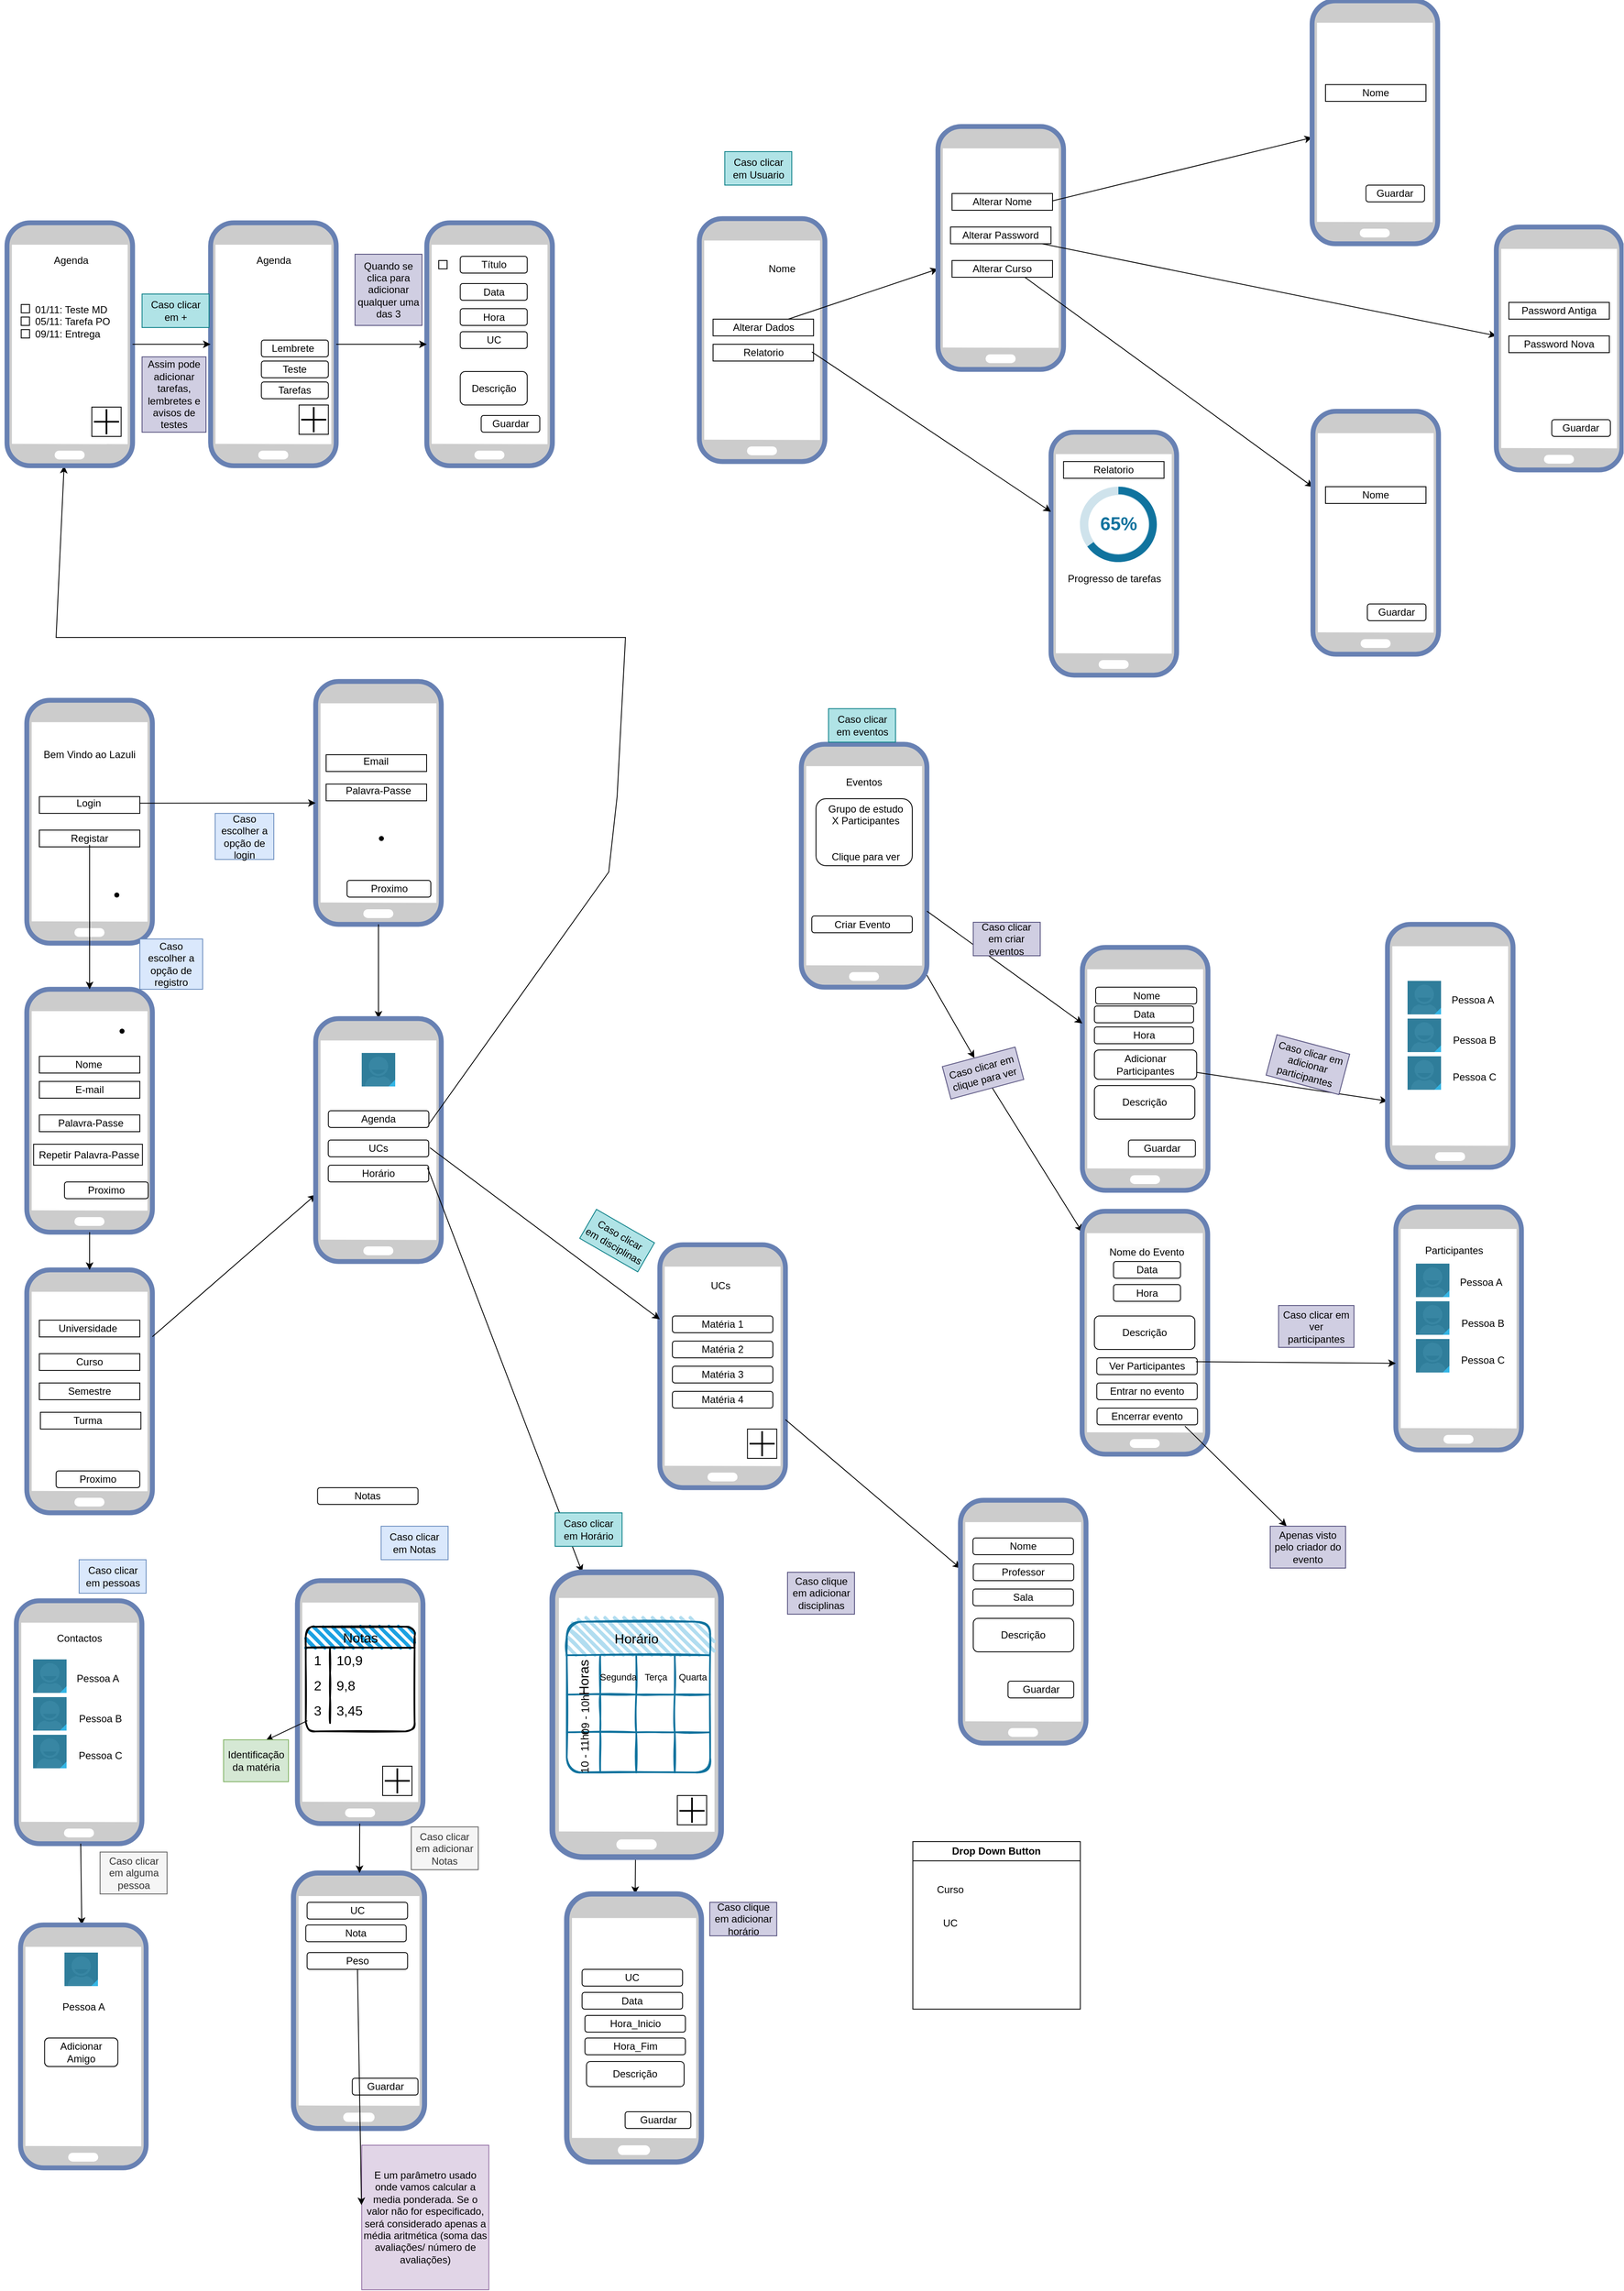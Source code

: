 <mxfile version="22.1.16" type="github">
  <diagram name="Página-1" id="cAdCbIKFTUZtztD2IjbC">
    <mxGraphModel dx="1986" dy="3345" grid="1" gridSize="10" guides="1" tooltips="1" connect="0" arrows="1" fold="1" page="1" pageScale="1" pageWidth="1169" pageHeight="827" math="0" shadow="0">
      <root>
        <mxCell id="0" />
        <mxCell id="1" parent="0" />
        <mxCell id="0KVhF8V3gHxktLooKfaU-1" value="" style="fontColor=#0066CC;verticalAlign=top;verticalLabelPosition=bottom;labelPosition=center;align=center;html=1;outlineConnect=0;fillColor=#CCCCCC;strokeColor=#6881B3;gradientColor=none;gradientDirection=north;strokeWidth=2;shape=mxgraph.networks.mobile;" parent="1" vertex="1">
          <mxGeometry x="125" y="-925" width="150" height="290" as="geometry" />
        </mxCell>
        <mxCell id="VMad6JrgPlULfduizpKx-3" value="" style="rounded=0;whiteSpace=wrap;html=1;" parent="1" vertex="1">
          <mxGeometry x="140" y="-810" width="120" height="20" as="geometry" />
        </mxCell>
        <mxCell id="VMad6JrgPlULfduizpKx-5" value="" style="rounded=0;whiteSpace=wrap;html=1;" parent="1" vertex="1">
          <mxGeometry x="140" y="-770" width="120" height="20" as="geometry" />
        </mxCell>
        <mxCell id="VMad6JrgPlULfduizpKx-17" value="Registar" style="text;html=1;strokeColor=none;fillColor=none;align=center;verticalAlign=middle;whiteSpace=wrap;rounded=0;" parent="1" vertex="1">
          <mxGeometry x="170" y="-767.5" width="60" height="15" as="geometry" />
        </mxCell>
        <mxCell id="VMad6JrgPlULfduizpKx-16" value="Login" style="text;html=1;strokeColor=none;fillColor=none;align=center;verticalAlign=middle;whiteSpace=wrap;rounded=0;" parent="1" vertex="1">
          <mxGeometry x="168.75" y="-810" width="60" height="15" as="geometry" />
        </mxCell>
        <mxCell id="0KVhF8V3gHxktLooKfaU-6" value="" style="fontColor=#0066CC;verticalAlign=top;verticalLabelPosition=bottom;labelPosition=center;align=center;html=1;outlineConnect=0;fillColor=#CCCCCC;strokeColor=#6881B3;gradientColor=none;gradientDirection=north;strokeWidth=2;shape=mxgraph.networks.mobile;" parent="1" vertex="1">
          <mxGeometry x="470" y="-947.5" width="150" height="290" as="geometry" />
        </mxCell>
        <mxCell id="0KVhF8V3gHxktLooKfaU-8" value="" style="fontColor=#0066CC;verticalAlign=top;verticalLabelPosition=bottom;labelPosition=center;align=center;html=1;outlineConnect=0;fillColor=#CCCCCC;strokeColor=#6881B3;gradientColor=none;gradientDirection=north;strokeWidth=2;shape=mxgraph.networks.mobile;" parent="1" vertex="1">
          <mxGeometry x="125" y="-245" width="150" height="290" as="geometry" />
        </mxCell>
        <mxCell id="VMad6JrgPlULfduizpKx-15" value="" style="rounded=0;whiteSpace=wrap;html=1;" parent="1" vertex="1">
          <mxGeometry x="482.5" y="-825" width="120" height="20" as="geometry" />
        </mxCell>
        <mxCell id="VMad6JrgPlULfduizpKx-19" value="Palavra-Passe" style="text;html=1;strokeColor=none;fillColor=none;align=center;verticalAlign=middle;whiteSpace=wrap;rounded=0;" parent="1" vertex="1">
          <mxGeometry x="491.25" y="-822.5" width="107.5" height="10" as="geometry" />
        </mxCell>
        <mxCell id="VMad6JrgPlULfduizpKx-14" value="" style="rounded=0;whiteSpace=wrap;html=1;" parent="1" vertex="1">
          <mxGeometry x="482.5" y="-860" width="120" height="20" as="geometry" />
        </mxCell>
        <mxCell id="VMad6JrgPlULfduizpKx-18" value="Email" style="text;html=1;strokeColor=none;fillColor=none;align=center;verticalAlign=middle;whiteSpace=wrap;rounded=0;" parent="1" vertex="1">
          <mxGeometry x="513.75" y="-855" width="56.25" height="5" as="geometry" />
        </mxCell>
        <mxCell id="0KVhF8V3gHxktLooKfaU-7" value="" style="fontColor=#0066CC;verticalAlign=top;verticalLabelPosition=bottom;labelPosition=center;align=center;html=1;outlineConnect=0;fillColor=#CCCCCC;strokeColor=#6881B3;gradientColor=none;gradientDirection=north;strokeWidth=2;shape=mxgraph.networks.mobile;" parent="1" vertex="1">
          <mxGeometry x="125" y="-580" width="150" height="290" as="geometry" />
        </mxCell>
        <mxCell id="VMad6JrgPlULfduizpKx-12" value="" style="rounded=0;whiteSpace=wrap;html=1;" parent="1" vertex="1">
          <mxGeometry x="140" y="-470" width="120" height="20" as="geometry" />
        </mxCell>
        <mxCell id="VMad6JrgPlULfduizpKx-10" value="" style="rounded=0;whiteSpace=wrap;html=1;" parent="1" vertex="1">
          <mxGeometry x="140" y="-500" width="120" height="20" as="geometry" />
        </mxCell>
        <mxCell id="VMad6JrgPlULfduizpKx-25" value="" style="rounded=0;whiteSpace=wrap;html=1;" parent="1" vertex="1">
          <mxGeometry x="133.13" y="-395" width="130" height="25" as="geometry" />
        </mxCell>
        <mxCell id="VMad6JrgPlULfduizpKx-27" value="Repetir Palavra-Passe" style="text;html=1;strokeColor=none;fillColor=none;align=center;verticalAlign=middle;whiteSpace=wrap;rounded=0;" parent="1" vertex="1">
          <mxGeometry x="132.5" y="-390" width="132.5" height="15" as="geometry" />
        </mxCell>
        <mxCell id="VMad6JrgPlULfduizpKx-20" value="Nome" style="text;html=1;strokeColor=none;fillColor=none;align=center;verticalAlign=middle;whiteSpace=wrap;rounded=0;" parent="1" vertex="1">
          <mxGeometry x="165" y="-495" width="67.5" height="10" as="geometry" />
        </mxCell>
        <mxCell id="VMad6JrgPlULfduizpKx-22" value="E-mail" style="text;html=1;strokeColor=none;fillColor=none;align=center;verticalAlign=middle;whiteSpace=wrap;rounded=0;" parent="1" vertex="1">
          <mxGeometry x="170" y="-465" width="60" height="10" as="geometry" />
        </mxCell>
        <mxCell id="0KVhF8V3gHxktLooKfaU-18" value="" style="rounded=0;whiteSpace=wrap;html=1;" parent="1" vertex="1">
          <mxGeometry x="140" y="-430" width="120" height="20" as="geometry" />
        </mxCell>
        <mxCell id="VMad6JrgPlULfduizpKx-23" value="Palavra-Passe" style="text;html=1;strokeColor=none;fillColor=none;align=center;verticalAlign=middle;whiteSpace=wrap;rounded=0;" parent="1" vertex="1">
          <mxGeometry x="153.75" y="-425" width="95" height="10" as="geometry" />
        </mxCell>
        <mxCell id="0KVhF8V3gHxktLooKfaU-20" value="" style="rounded=0;whiteSpace=wrap;html=1;" parent="1" vertex="1">
          <mxGeometry x="140" y="-185" width="120" height="20" as="geometry" />
        </mxCell>
        <mxCell id="0KVhF8V3gHxktLooKfaU-21" value="Universidade" style="text;html=1;strokeColor=none;fillColor=none;align=center;verticalAlign=middle;whiteSpace=wrap;rounded=0;" parent="1" vertex="1">
          <mxGeometry x="166.25" y="-182.5" width="63.75" height="15" as="geometry" />
        </mxCell>
        <mxCell id="0KVhF8V3gHxktLooKfaU-23" value="" style="rounded=0;whiteSpace=wrap;html=1;" parent="1" vertex="1">
          <mxGeometry x="140" y="-145" width="120" height="20" as="geometry" />
        </mxCell>
        <mxCell id="Im8DkBv-oJB0yEAL4bMb-1" value="" style="endArrow=classic;html=1;rounded=0;" parent="1" source="0KVhF8V3gHxktLooKfaU-8" target="PIecZ1-pUtgp4aDP-7Yr-34" edge="1">
          <mxGeometry width="50" height="50" relative="1" as="geometry">
            <mxPoint x="965" y="560" as="sourcePoint" />
            <mxPoint x="285" y="430" as="targetPoint" />
          </mxGeometry>
        </mxCell>
        <mxCell id="Im8DkBv-oJB0yEAL4bMb-4" value="Caso escolher a opção de registro" style="text;html=1;strokeColor=#6c8ebf;fillColor=#dae8fc;align=center;verticalAlign=middle;whiteSpace=wrap;rounded=0;" parent="1" vertex="1">
          <mxGeometry x="260" y="-640" width="75" height="60" as="geometry" />
        </mxCell>
        <mxCell id="Im8DkBv-oJB0yEAL4bMb-5" value="Caso escolher a opção de login" style="text;html=1;strokeColor=#6c8ebf;fillColor=#dae8fc;align=center;verticalAlign=middle;whiteSpace=wrap;rounded=0;" parent="1" vertex="1">
          <mxGeometry x="350" y="-790" width="70" height="55" as="geometry" />
        </mxCell>
        <mxCell id="Im8DkBv-oJB0yEAL4bMb-8" value="" style="endArrow=classic;html=1;rounded=0;" parent="1" source="0KVhF8V3gHxktLooKfaU-6" target="PIecZ1-pUtgp4aDP-7Yr-34" edge="1">
          <mxGeometry width="50" height="50" relative="1" as="geometry">
            <mxPoint x="280" y="110" as="sourcePoint" />
            <mxPoint x="985" y="-40" as="targetPoint" />
          </mxGeometry>
        </mxCell>
        <mxCell id="Im8DkBv-oJB0yEAL4bMb-9" value="Proximo" style="rounded=1;whiteSpace=wrap;html=1;" parent="1" vertex="1">
          <mxGeometry x="507.5" y="-710" width="100" height="20" as="geometry" />
        </mxCell>
        <mxCell id="Im8DkBv-oJB0yEAL4bMb-14" value="Bem Vindo ao Lazuli" style="text;html=1;strokeColor=none;fillColor=none;align=center;verticalAlign=middle;whiteSpace=wrap;rounded=0;" parent="1" vertex="1">
          <mxGeometry x="140" y="-875" width="120" height="30" as="geometry" />
        </mxCell>
        <mxCell id="zmDIpyJvA4lZAGfdypss-1" value="Proximo" style="rounded=1;whiteSpace=wrap;html=1;" parent="1" vertex="1">
          <mxGeometry x="170" y="-350" width="100" height="20" as="geometry" />
        </mxCell>
        <mxCell id="zmDIpyJvA4lZAGfdypss-3" value="Proximo" style="rounded=1;whiteSpace=wrap;html=1;" parent="1" vertex="1">
          <mxGeometry x="160" y="-5" width="100" height="20" as="geometry" />
        </mxCell>
        <mxCell id="PIecZ1-pUtgp4aDP-7Yr-6" value="" style="endArrow=classic;html=1;rounded=0;" parent="1" source="0KVhF8V3gHxktLooKfaU-7" target="0KVhF8V3gHxktLooKfaU-8" edge="1">
          <mxGeometry width="50" height="50" relative="1" as="geometry">
            <mxPoint x="275" y="-160" as="sourcePoint" />
            <mxPoint x="825" y="-300" as="targetPoint" />
          </mxGeometry>
        </mxCell>
        <mxCell id="PIecZ1-pUtgp4aDP-7Yr-7" value="" style="endArrow=classic;html=1;rounded=0;exitX=0.995;exitY=0.395;exitDx=0;exitDy=0;exitPerimeter=0;" parent="1" source="VMad6JrgPlULfduizpKx-3" target="0KVhF8V3gHxktLooKfaU-6" edge="1">
          <mxGeometry width="50" height="50" relative="1" as="geometry">
            <mxPoint x="620" y="-550" as="sourcePoint" />
            <mxPoint x="490" y="-690" as="targetPoint" />
            <Array as="points" />
          </mxGeometry>
        </mxCell>
        <mxCell id="PIecZ1-pUtgp4aDP-7Yr-8" value="" style="endArrow=classic;html=1;rounded=0;" parent="1" source="VMad6JrgPlULfduizpKx-17" target="0KVhF8V3gHxktLooKfaU-7" edge="1">
          <mxGeometry width="50" height="50" relative="1" as="geometry">
            <mxPoint x="290" y="-520" as="sourcePoint" />
            <mxPoint x="120" y="-670" as="targetPoint" />
            <Array as="points" />
          </mxGeometry>
        </mxCell>
        <mxCell id="PIecZ1-pUtgp4aDP-7Yr-16" value="Semestre" style="rounded=0;whiteSpace=wrap;html=1;" parent="1" vertex="1">
          <mxGeometry x="140" y="-110" width="120" height="20" as="geometry" />
        </mxCell>
        <mxCell id="PIecZ1-pUtgp4aDP-7Yr-17" value="" style="rounded=0;whiteSpace=wrap;html=1;" parent="1" vertex="1">
          <mxGeometry x="141.25" y="-75" width="120" height="20" as="geometry" />
        </mxCell>
        <mxCell id="PIecZ1-pUtgp4aDP-7Yr-19" value="Curso" style="text;html=1;strokeColor=none;fillColor=none;align=center;verticalAlign=middle;whiteSpace=wrap;rounded=0;" parent="1" vertex="1">
          <mxGeometry x="170" y="-140" width="60" height="10" as="geometry" />
        </mxCell>
        <mxCell id="PIecZ1-pUtgp4aDP-7Yr-22" value="Turma" style="text;html=1;strokeColor=none;fillColor=none;align=center;verticalAlign=middle;whiteSpace=wrap;rounded=0;" parent="1" vertex="1">
          <mxGeometry x="168.13" y="-70" width="60" height="10" as="geometry" />
        </mxCell>
        <mxCell id="PIecZ1-pUtgp4aDP-7Yr-34" value="" style="fontColor=#0066CC;verticalAlign=top;verticalLabelPosition=bottom;labelPosition=center;align=center;html=1;outlineConnect=0;fillColor=#CCCCCC;strokeColor=#6881B3;gradientColor=none;gradientDirection=north;strokeWidth=2;shape=mxgraph.networks.mobile;" parent="1" vertex="1">
          <mxGeometry x="470" y="-545" width="150" height="290" as="geometry" />
        </mxCell>
        <mxCell id="PIecZ1-pUtgp4aDP-7Yr-35" value="Agenda" style="rounded=1;whiteSpace=wrap;html=1;" parent="1" vertex="1">
          <mxGeometry x="485.17" y="-435" width="120" height="20" as="geometry" />
        </mxCell>
        <mxCell id="PIecZ1-pUtgp4aDP-7Yr-36" value="Horário" style="rounded=1;whiteSpace=wrap;html=1;" parent="1" vertex="1">
          <mxGeometry x="485" y="-370" width="120" height="20" as="geometry" />
        </mxCell>
        <mxCell id="PIecZ1-pUtgp4aDP-7Yr-37" value="UCs" style="rounded=1;whiteSpace=wrap;html=1;" parent="1" vertex="1">
          <mxGeometry x="485" y="-400" width="120" height="20" as="geometry" />
        </mxCell>
        <mxCell id="PIecZ1-pUtgp4aDP-7Yr-39" value="Notas" style="rounded=1;whiteSpace=wrap;html=1;" parent="1" vertex="1">
          <mxGeometry x="472.25" y="15" width="120" height="20" as="geometry" />
        </mxCell>
        <mxCell id="PIecZ1-pUtgp4aDP-7Yr-40" value="" style="endArrow=classic;html=1;rounded=0;exitX=1;exitY=0.8;exitDx=0;exitDy=0;exitPerimeter=0;" parent="1" source="PIecZ1-pUtgp4aDP-7Yr-35" target="PIecZ1-pUtgp4aDP-7Yr-42" edge="1">
          <mxGeometry width="50" height="50" relative="1" as="geometry">
            <mxPoint x="980" y="260" as="sourcePoint" />
            <mxPoint x="985" y="390" as="targetPoint" />
            <Array as="points">
              <mxPoint x="820" y="-720" />
              <mxPoint x="830" y="-810" />
              <mxPoint x="840" y="-1000" />
              <mxPoint x="160" y="-1000" />
            </Array>
          </mxGeometry>
        </mxCell>
        <mxCell id="PIecZ1-pUtgp4aDP-7Yr-42" value="" style="fontColor=#0066CC;verticalAlign=top;verticalLabelPosition=bottom;labelPosition=center;align=center;html=1;outlineConnect=0;fillColor=#CCCCCC;strokeColor=#6881B3;gradientColor=none;gradientDirection=north;strokeWidth=2;shape=mxgraph.networks.mobile;" parent="1" vertex="1">
          <mxGeometry x="101.33" y="-1495" width="150" height="290" as="geometry" />
        </mxCell>
        <mxCell id="PIecZ1-pUtgp4aDP-7Yr-51" value="" style="fontColor=#0066CC;verticalAlign=top;verticalLabelPosition=bottom;labelPosition=center;align=center;html=1;outlineConnect=0;fillColor=#CCCCCC;strokeColor=#6881B3;gradientColor=none;gradientDirection=north;strokeWidth=2;shape=mxgraph.networks.mobile;" parent="1" vertex="1">
          <mxGeometry x="112.5" y="150" width="150" height="290" as="geometry" />
        </mxCell>
        <mxCell id="PIecZ1-pUtgp4aDP-7Yr-52" value="" style="fontColor=#0066CC;verticalAlign=top;verticalLabelPosition=bottom;labelPosition=center;align=center;html=1;outlineConnect=0;fillColor=#CCCCCC;strokeColor=#6881B3;gradientColor=none;gradientDirection=north;strokeWidth=2;shape=mxgraph.networks.mobile;" parent="1" vertex="1">
          <mxGeometry x="1050" y="-872.5" width="150" height="290" as="geometry" />
        </mxCell>
        <mxCell id="PIecZ1-pUtgp4aDP-7Yr-54" value="" style="verticalLabelPosition=bottom;verticalAlign=top;html=1;shadow=0;dashed=0;strokeWidth=1;shape=mxgraph.android.contact_badge_pressed;sketch=0;" parent="1" vertex="1">
          <mxGeometry x="132.5" y="220" width="40" height="40" as="geometry" />
        </mxCell>
        <mxCell id="PIecZ1-pUtgp4aDP-7Yr-55" value="" style="verticalLabelPosition=bottom;verticalAlign=top;html=1;shadow=0;dashed=0;strokeWidth=1;shape=mxgraph.android.contact_badge_pressed;sketch=0;" parent="1" vertex="1">
          <mxGeometry x="132.5" y="310" width="40" height="40" as="geometry" />
        </mxCell>
        <mxCell id="PIecZ1-pUtgp4aDP-7Yr-57" value="Contactos" style="text;html=1;strokeColor=none;fillColor=none;align=center;verticalAlign=middle;whiteSpace=wrap;rounded=0;" parent="1" vertex="1">
          <mxGeometry x="152.5" y="175" width="70" height="40" as="geometry" />
        </mxCell>
        <mxCell id="PIecZ1-pUtgp4aDP-7Yr-67" value="Pessoa B" style="text;html=1;strokeColor=none;fillColor=none;align=center;verticalAlign=middle;whiteSpace=wrap;rounded=0;" parent="1" vertex="1">
          <mxGeometry x="182.5" y="276" width="60" height="30" as="geometry" />
        </mxCell>
        <mxCell id="PIecZ1-pUtgp4aDP-7Yr-68" value="Pessoa C" style="text;html=1;strokeColor=none;fillColor=none;align=center;verticalAlign=middle;whiteSpace=wrap;rounded=0;" parent="1" vertex="1">
          <mxGeometry x="182.5" y="320" width="60" height="30" as="geometry" />
        </mxCell>
        <mxCell id="PIecZ1-pUtgp4aDP-7Yr-70" value="Caso clicar em pessoas" style="text;html=1;strokeColor=#6c8ebf;fillColor=#dae8fc;align=center;verticalAlign=middle;whiteSpace=wrap;rounded=0;rotation=0;" parent="1" vertex="1">
          <mxGeometry x="187.5" y="101" width="80" height="40" as="geometry" />
        </mxCell>
        <mxCell id="PIecZ1-pUtgp4aDP-7Yr-71" value="Eventos" style="text;html=1;strokeColor=none;fillColor=none;align=center;verticalAlign=middle;whiteSpace=wrap;rounded=0;" parent="1" vertex="1">
          <mxGeometry x="1095" y="-842.5" width="60" height="30" as="geometry" />
        </mxCell>
        <mxCell id="PIecZ1-pUtgp4aDP-7Yr-72" value="Caso clicar em eventos" style="text;html=1;strokeColor=#0e8088;fillColor=#b0e3e6;align=center;verticalAlign=middle;whiteSpace=wrap;rounded=0;rotation=0;" parent="1" vertex="1">
          <mxGeometry x="1082.5" y="-915" width="80" height="40" as="geometry" />
        </mxCell>
        <mxCell id="PIecZ1-pUtgp4aDP-7Yr-75" value="Agenda" style="text;html=1;strokeColor=none;fillColor=none;align=center;verticalAlign=middle;whiteSpace=wrap;rounded=0;" parent="1" vertex="1">
          <mxGeometry x="147.67" y="-1465" width="60" height="30" as="geometry" />
        </mxCell>
        <mxCell id="PIecZ1-pUtgp4aDP-7Yr-78" value="" style="whiteSpace=wrap;html=1;aspect=fixed;" parent="1" vertex="1">
          <mxGeometry x="202.67" y="-1275" width="35" height="35" as="geometry" />
        </mxCell>
        <mxCell id="PIecZ1-pUtgp4aDP-7Yr-84" value="" style="line;strokeWidth=2;direction=south;html=1;" parent="1" vertex="1">
          <mxGeometry x="215.17" y="-1272.5" width="10" height="30" as="geometry" />
        </mxCell>
        <mxCell id="PIecZ1-pUtgp4aDP-7Yr-85" value="" style="line;strokeWidth=2;html=1;" parent="1" vertex="1">
          <mxGeometry x="205.17" y="-1262.5" width="30" height="10" as="geometry" />
        </mxCell>
        <mxCell id="PIecZ1-pUtgp4aDP-7Yr-98" value="" style="rounded=1;whiteSpace=wrap;html=1;" parent="1" vertex="1">
          <mxGeometry x="1067.5" y="-807.5" width="115" height="80" as="geometry" />
        </mxCell>
        <mxCell id="PIecZ1-pUtgp4aDP-7Yr-99" value="Grupo de estudo&lt;br&gt;X Participantes&lt;br&gt;&lt;br&gt;&lt;br&gt;Clique para ver" style="text;html=1;strokeColor=none;fillColor=none;align=center;verticalAlign=middle;whiteSpace=wrap;rounded=0;" parent="1" vertex="1">
          <mxGeometry x="1078.08" y="-787.5" width="97.5" height="40" as="geometry" />
        </mxCell>
        <mxCell id="PIecZ1-pUtgp4aDP-7Yr-100" value="Criar Evento" style="rounded=1;whiteSpace=wrap;html=1;" parent="1" vertex="1">
          <mxGeometry x="1062.5" y="-667.5" width="120" height="20" as="geometry" />
        </mxCell>
        <mxCell id="m-_DFbzXISbO1GzNLeAH-19" value="" style="fontColor=#0066CC;verticalAlign=top;verticalLabelPosition=bottom;labelPosition=center;align=center;html=1;outlineConnect=0;fillColor=#CCCCCC;strokeColor=#6881B3;gradientColor=none;gradientDirection=north;strokeWidth=2;shape=mxgraph.networks.mobile;" parent="1" vertex="1">
          <mxGeometry x="344.5" y="-1495" width="150" height="290" as="geometry" />
        </mxCell>
        <mxCell id="m-_DFbzXISbO1GzNLeAH-20" value="" style="endArrow=classic;html=1;rounded=0;" parent="1" source="PIecZ1-pUtgp4aDP-7Yr-42" target="m-_DFbzXISbO1GzNLeAH-19" edge="1">
          <mxGeometry width="50" height="50" relative="1" as="geometry">
            <mxPoint x="312.67" y="-1445" as="sourcePoint" />
            <mxPoint x="312.67" y="-1305" as="targetPoint" />
          </mxGeometry>
        </mxCell>
        <mxCell id="m-_DFbzXISbO1GzNLeAH-21" value="Caso clicar em +" style="text;html=1;strokeColor=#0e8088;fillColor=#b0e3e6;align=center;verticalAlign=middle;whiteSpace=wrap;rounded=0;rotation=0;" parent="1" vertex="1">
          <mxGeometry x="262.67" y="-1410" width="80" height="40" as="geometry" />
        </mxCell>
        <mxCell id="m-_DFbzXISbO1GzNLeAH-25" value="" style="whiteSpace=wrap;html=1;aspect=fixed;" parent="1" vertex="1">
          <mxGeometry x="450.17" y="-1277.5" width="35" height="35" as="geometry" />
        </mxCell>
        <mxCell id="m-_DFbzXISbO1GzNLeAH-23" value="" style="line;strokeWidth=2;html=1;" parent="1" vertex="1">
          <mxGeometry x="452.67" y="-1265" width="30" height="10" as="geometry" />
        </mxCell>
        <mxCell id="m-_DFbzXISbO1GzNLeAH-24" value="" style="line;strokeWidth=2;direction=south;html=1;" parent="1" vertex="1">
          <mxGeometry x="462.67" y="-1275" width="10" height="30" as="geometry" />
        </mxCell>
        <mxCell id="m-_DFbzXISbO1GzNLeAH-27" value="" style="rounded=1;whiteSpace=wrap;html=1;" parent="1" vertex="1">
          <mxGeometry x="405.17" y="-1355" width="80" height="20" as="geometry" />
        </mxCell>
        <mxCell id="m-_DFbzXISbO1GzNLeAH-26" value="Lembrete" style="text;html=1;strokeColor=none;fillColor=none;align=center;verticalAlign=middle;whiteSpace=wrap;rounded=0;" parent="1" vertex="1">
          <mxGeometry x="412.67" y="-1360" width="60" height="30" as="geometry" />
        </mxCell>
        <mxCell id="m-_DFbzXISbO1GzNLeAH-28" value="" style="rounded=1;whiteSpace=wrap;html=1;" parent="1" vertex="1">
          <mxGeometry x="405.17" y="-1330" width="80" height="20" as="geometry" />
        </mxCell>
        <mxCell id="m-_DFbzXISbO1GzNLeAH-29" value="" style="rounded=1;whiteSpace=wrap;html=1;" parent="1" vertex="1">
          <mxGeometry x="405.17" y="-1305" width="80" height="20" as="geometry" />
        </mxCell>
        <mxCell id="m-_DFbzXISbO1GzNLeAH-30" value="Teste" style="text;html=1;strokeColor=none;fillColor=none;align=center;verticalAlign=middle;whiteSpace=wrap;rounded=0;" parent="1" vertex="1">
          <mxGeometry x="415.17" y="-1335" width="60" height="30" as="geometry" />
        </mxCell>
        <mxCell id="m-_DFbzXISbO1GzNLeAH-31" value="Tarefas" style="text;html=1;strokeColor=none;fillColor=none;align=center;verticalAlign=middle;whiteSpace=wrap;rounded=0;" parent="1" vertex="1">
          <mxGeometry x="415.17" y="-1310" width="60" height="30" as="geometry" />
        </mxCell>
        <mxCell id="m-_DFbzXISbO1GzNLeAH-45" value="Agenda" style="text;html=1;strokeColor=none;fillColor=none;align=center;verticalAlign=middle;whiteSpace=wrap;rounded=0;" parent="1" vertex="1">
          <mxGeometry x="389.5" y="-1465" width="60" height="30" as="geometry" />
        </mxCell>
        <mxCell id="m-_DFbzXISbO1GzNLeAH-59" value="&lt;ul&gt;&lt;li&gt;01/11: Teste MD&lt;/li&gt;&lt;li&gt;05/11: Tarefa PO&lt;/li&gt;&lt;li&gt;09/11: Entrega&lt;/li&gt;&lt;/ul&gt;" style="text;strokeColor=none;fillColor=none;html=1;whiteSpace=wrap;verticalAlign=middle;overflow=hidden;fontSize=12;fontFamily=Helvetica;fontColor=default;" parent="1" vertex="1">
          <mxGeometry x="93.34" y="-1417.5" width="144.33" height="80" as="geometry" />
        </mxCell>
        <mxCell id="m-_DFbzXISbO1GzNLeAH-60" value="Assim pode adicionar tarefas, lembretes e avisos de testes" style="text;html=1;strokeColor=#56517e;fillColor=#d0cee2;align=center;verticalAlign=middle;whiteSpace=wrap;rounded=0;rotation=0;" parent="1" vertex="1">
          <mxGeometry x="262.67" y="-1335" width="76.34" height="90" as="geometry" />
        </mxCell>
        <mxCell id="m-_DFbzXISbO1GzNLeAH-61" value="" style="fontColor=#0066CC;verticalAlign=top;verticalLabelPosition=bottom;labelPosition=center;align=center;html=1;outlineConnect=0;fillColor=#CCCCCC;strokeColor=#6881B3;gradientColor=none;gradientDirection=north;strokeWidth=2;shape=mxgraph.networks.mobile;" parent="1" vertex="1">
          <mxGeometry x="602.67" y="-1495" width="150" height="290" as="geometry" />
        </mxCell>
        <mxCell id="m-_DFbzXISbO1GzNLeAH-62" value="" style="endArrow=classic;html=1;rounded=0;" parent="1" source="m-_DFbzXISbO1GzNLeAH-19" target="m-_DFbzXISbO1GzNLeAH-61" edge="1">
          <mxGeometry width="50" height="50" relative="1" as="geometry">
            <mxPoint x="485.17" y="-1304" as="sourcePoint" />
            <mxPoint x="577.17" y="-1305" as="targetPoint" />
          </mxGeometry>
        </mxCell>
        <mxCell id="m-_DFbzXISbO1GzNLeAH-63" value="Quando se clica para adicionar qualquer uma das 3" style="text;html=1;strokeColor=#56517e;fillColor=#d0cee2;align=center;verticalAlign=middle;whiteSpace=wrap;rounded=0;rotation=0;" parent="1" vertex="1">
          <mxGeometry x="517" y="-1457.5" width="80" height="85" as="geometry" />
        </mxCell>
        <mxCell id="m-_DFbzXISbO1GzNLeAH-64" value="Título" style="rounded=1;whiteSpace=wrap;html=1;" parent="1" vertex="1">
          <mxGeometry x="642.67" y="-1455" width="80" height="20" as="geometry" />
        </mxCell>
        <mxCell id="m-_DFbzXISbO1GzNLeAH-66" value="Data" style="rounded=1;whiteSpace=wrap;html=1;" parent="1" vertex="1">
          <mxGeometry x="642.67" y="-1422.5" width="80" height="20" as="geometry" />
        </mxCell>
        <mxCell id="m-_DFbzXISbO1GzNLeAH-67" value="Hora" style="rounded=1;whiteSpace=wrap;html=1;" parent="1" vertex="1">
          <mxGeometry x="642.67" y="-1392.5" width="80" height="20" as="geometry" />
        </mxCell>
        <mxCell id="m-_DFbzXISbO1GzNLeAH-68" value="Descrição" style="rounded=1;whiteSpace=wrap;html=1;" parent="1" vertex="1">
          <mxGeometry x="642.67" y="-1317.5" width="80" height="40" as="geometry" />
        </mxCell>
        <mxCell id="m-_DFbzXISbO1GzNLeAH-74" value="Guardar" style="rounded=1;whiteSpace=wrap;html=1;" parent="1" vertex="1">
          <mxGeometry x="667.67" y="-1265" width="70" height="20" as="geometry" />
        </mxCell>
        <mxCell id="m-_DFbzXISbO1GzNLeAH-80" value="" style="endArrow=classic;html=1;rounded=0;" parent="1" source="PIecZ1-pUtgp4aDP-7Yr-51" target="dBM1_o9W2WK-wo57AJQ_-4" edge="1">
          <mxGeometry width="50" height="50" relative="1" as="geometry">
            <mxPoint x="282.5" y="310" as="sourcePoint" />
            <mxPoint x="190" y="520" as="targetPoint" />
          </mxGeometry>
        </mxCell>
        <mxCell id="m-_DFbzXISbO1GzNLeAH-82" value="Caso clicar em alguma pessoa" style="text;html=1;strokeColor=#666666;fillColor=#f5f5f5;align=center;verticalAlign=middle;whiteSpace=wrap;rounded=0;rotation=0;fontColor=#333333;" parent="1" vertex="1">
          <mxGeometry x="212.5" y="450" width="80" height="50" as="geometry" />
        </mxCell>
        <mxCell id="m-_DFbzXISbO1GzNLeAH-92" value="" style="fontColor=#0066CC;verticalAlign=top;verticalLabelPosition=bottom;labelPosition=center;align=center;html=1;outlineConnect=0;fillColor=#CCCCCC;strokeColor=#6881B3;gradientColor=none;gradientDirection=north;strokeWidth=2;shape=mxgraph.networks.mobile;" parent="1" vertex="1">
          <mxGeometry x="1385.67" y="-630" width="150" height="290" as="geometry" />
        </mxCell>
        <mxCell id="m-_DFbzXISbO1GzNLeAH-93" value="" style="endArrow=classic;html=1;rounded=0;" parent="1" source="PIecZ1-pUtgp4aDP-7Yr-52" target="m-_DFbzXISbO1GzNLeAH-92" edge="1">
          <mxGeometry width="50" height="50" relative="1" as="geometry">
            <mxPoint x="1033.5" y="-490" as="sourcePoint" />
            <mxPoint x="1133.5" y="-490" as="targetPoint" />
            <Array as="points" />
          </mxGeometry>
        </mxCell>
        <mxCell id="m-_DFbzXISbO1GzNLeAH-94" value="Nome" style="rounded=1;whiteSpace=wrap;html=1;" parent="1" vertex="1">
          <mxGeometry x="1401.5" y="-582.5" width="120.67" height="20" as="geometry" />
        </mxCell>
        <mxCell id="m-_DFbzXISbO1GzNLeAH-96" value="Adicionar Participantes" style="rounded=1;whiteSpace=wrap;html=1;" parent="1" vertex="1">
          <mxGeometry x="1400" y="-507.5" width="122.17" height="35" as="geometry" />
        </mxCell>
        <mxCell id="m-_DFbzXISbO1GzNLeAH-97" value="Descrição" style="rounded=1;whiteSpace=wrap;html=1;" parent="1" vertex="1">
          <mxGeometry x="1400.0" y="-465" width="120" height="40" as="geometry" />
        </mxCell>
        <mxCell id="m-_DFbzXISbO1GzNLeAH-98" value="Guardar" style="rounded=1;whiteSpace=wrap;html=1;" parent="1" vertex="1">
          <mxGeometry x="1440.67" y="-400" width="80" height="20" as="geometry" />
        </mxCell>
        <mxCell id="m-_DFbzXISbO1GzNLeAH-99" value="Caso clicar em criar eventos" style="text;html=1;strokeColor=#56517e;fillColor=#d0cee2;align=center;verticalAlign=middle;whiteSpace=wrap;rounded=0;rotation=0;" parent="1" vertex="1">
          <mxGeometry x="1255.33" y="-660" width="80" height="40" as="geometry" />
        </mxCell>
        <mxCell id="m-_DFbzXISbO1GzNLeAH-101" value="" style="fontColor=#0066CC;verticalAlign=top;verticalLabelPosition=bottom;labelPosition=center;align=center;html=1;outlineConnect=0;fillColor=#CCCCCC;strokeColor=#6881B3;gradientColor=none;gradientDirection=north;strokeWidth=2;shape=mxgraph.networks.mobile;" parent="1" vertex="1">
          <mxGeometry x="448.17" y="126" width="150" height="290" as="geometry" />
        </mxCell>
        <mxCell id="m-_DFbzXISbO1GzNLeAH-103" value="" style="endArrow=classic;html=1;rounded=0;exitX=0.987;exitY=0.135;exitDx=0;exitDy=0;exitPerimeter=0;" parent="1" source="PIecZ1-pUtgp4aDP-7Yr-36" target="m-_DFbzXISbO1GzNLeAH-102" edge="1">
          <mxGeometry width="50" height="50" relative="1" as="geometry">
            <mxPoint x="690" y="-203" as="sourcePoint" />
            <mxPoint x="753" y="155" as="targetPoint" />
          </mxGeometry>
        </mxCell>
        <mxCell id="m-_DFbzXISbO1GzNLeAH-104" value="" style="fontColor=#0066CC;verticalAlign=top;verticalLabelPosition=bottom;labelPosition=center;align=center;html=1;outlineConnect=0;fillColor=#CCCCCC;strokeColor=#6881B3;gradientColor=none;gradientDirection=north;strokeWidth=2;shape=mxgraph.networks.mobile;" parent="1" vertex="1">
          <mxGeometry x="881.0" y="-275" width="150" height="290" as="geometry" />
        </mxCell>
        <mxCell id="m-_DFbzXISbO1GzNLeAH-105" value="" style="endArrow=classic;html=1;rounded=0;exitX=1.012;exitY=0.458;exitDx=0;exitDy=0;exitPerimeter=0;" parent="1" source="PIecZ1-pUtgp4aDP-7Yr-37" target="m-_DFbzXISbO1GzNLeAH-104" edge="1">
          <mxGeometry width="50" height="50" relative="1" as="geometry">
            <mxPoint x="710" y="-260" as="sourcePoint" />
            <mxPoint x="866" y="47" as="targetPoint" />
          </mxGeometry>
        </mxCell>
        <mxCell id="m-_DFbzXISbO1GzNLeAH-107" value="Caso clicar em disciplinas" style="text;html=1;strokeColor=#0e8088;fillColor=#b0e3e6;align=center;verticalAlign=middle;whiteSpace=wrap;rounded=0;rotation=30;" parent="1" vertex="1">
          <mxGeometry x="790" y="-300" width="80" height="40" as="geometry" />
        </mxCell>
        <mxCell id="m-_DFbzXISbO1GzNLeAH-108" value="Caso clicar em Horário" style="text;html=1;strokeColor=#0e8088;fillColor=#b0e3e6;align=center;verticalAlign=middle;whiteSpace=wrap;rounded=0;rotation=0;" parent="1" vertex="1">
          <mxGeometry x="755.92" y="45" width="80" height="40" as="geometry" />
        </mxCell>
        <mxCell id="m-_DFbzXISbO1GzNLeAH-109" value="Caso clicar em Notas" style="text;html=1;strokeColor=#6c8ebf;fillColor=#dae8fc;align=center;verticalAlign=middle;whiteSpace=wrap;rounded=0;rotation=0;" parent="1" vertex="1">
          <mxGeometry x="548.17" y="61" width="80" height="40" as="geometry" />
        </mxCell>
        <mxCell id="m-_DFbzXISbO1GzNLeAH-110" value="Matéria 1" style="rounded=1;whiteSpace=wrap;html=1;" parent="1" vertex="1">
          <mxGeometry x="896.0" y="-190" width="120" height="20" as="geometry" />
        </mxCell>
        <mxCell id="m-_DFbzXISbO1GzNLeAH-111" value="Matéria 2" style="rounded=1;whiteSpace=wrap;html=1;" parent="1" vertex="1">
          <mxGeometry x="896.0" y="-160" width="120" height="20" as="geometry" />
        </mxCell>
        <mxCell id="m-_DFbzXISbO1GzNLeAH-112" value="Matéria 3" style="rounded=1;whiteSpace=wrap;html=1;" parent="1" vertex="1">
          <mxGeometry x="896.0" y="-130" width="120" height="20" as="geometry" />
        </mxCell>
        <mxCell id="m-_DFbzXISbO1GzNLeAH-113" value="Matéria 4" style="rounded=1;whiteSpace=wrap;html=1;" parent="1" vertex="1">
          <mxGeometry x="896.0" y="-100" width="120" height="20" as="geometry" />
        </mxCell>
        <mxCell id="m-_DFbzXISbO1GzNLeAH-115" value="" style="endArrow=classic;html=1;rounded=0;" parent="1" source="m-_DFbzXISbO1GzNLeAH-104" target="m-_DFbzXISbO1GzNLeAH-116" edge="1">
          <mxGeometry width="50" height="50" relative="1" as="geometry">
            <mxPoint x="1035" y="-175" as="sourcePoint" />
            <mxPoint x="1270" y="-114" as="targetPoint" />
          </mxGeometry>
        </mxCell>
        <mxCell id="m-_DFbzXISbO1GzNLeAH-116" value="" style="fontColor=#0066CC;verticalAlign=top;verticalLabelPosition=bottom;labelPosition=center;align=center;html=1;outlineConnect=0;fillColor=#CCCCCC;strokeColor=#6881B3;gradientColor=none;gradientDirection=north;strokeWidth=2;shape=mxgraph.networks.mobile;" parent="1" vertex="1">
          <mxGeometry x="1240" y="30" width="150" height="290" as="geometry" />
        </mxCell>
        <mxCell id="m-_DFbzXISbO1GzNLeAH-117" value="Caso clique em adicionar disciplinas" style="text;html=1;strokeColor=#56517e;fillColor=#d0cee2;align=center;verticalAlign=middle;whiteSpace=wrap;rounded=0;rotation=0;" parent="1" vertex="1">
          <mxGeometry x="1033.5" y="116" width="80" height="50" as="geometry" />
        </mxCell>
        <mxCell id="m-_DFbzXISbO1GzNLeAH-118" value="Guardar" style="rounded=1;whiteSpace=wrap;html=1;" parent="1" vertex="1">
          <mxGeometry x="1296.83" y="246" width="78.5" height="20" as="geometry" />
        </mxCell>
        <mxCell id="m-_DFbzXISbO1GzNLeAH-119" value="Nome" style="rounded=1;whiteSpace=wrap;html=1;" parent="1" vertex="1">
          <mxGeometry x="1255" y="75" width="120" height="20" as="geometry" />
        </mxCell>
        <mxCell id="m-_DFbzXISbO1GzNLeAH-120" value="Professor" style="rounded=1;whiteSpace=wrap;html=1;" parent="1" vertex="1">
          <mxGeometry x="781.91" y="578" width="120" height="20" as="geometry" />
        </mxCell>
        <mxCell id="m-_DFbzXISbO1GzNLeAH-121" value="Sala" style="rounded=1;whiteSpace=wrap;html=1;" parent="1" vertex="1">
          <mxGeometry x="1255" y="136" width="120" height="20" as="geometry" />
        </mxCell>
        <mxCell id="m-_DFbzXISbO1GzNLeAH-140" value="" style="endArrow=classic;html=1;rounded=0;" parent="1" source="m-_DFbzXISbO1GzNLeAH-102" target="m-_DFbzXISbO1GzNLeAH-141" edge="1">
          <mxGeometry width="50" height="50" relative="1" as="geometry">
            <mxPoint x="1012.42" y="79.5" as="sourcePoint" />
            <mxPoint x="1208.42" y="370.5" as="targetPoint" />
          </mxGeometry>
        </mxCell>
        <mxCell id="m-_DFbzXISbO1GzNLeAH-141" value="" style="fontColor=#0066CC;verticalAlign=top;verticalLabelPosition=bottom;labelPosition=center;align=center;html=1;outlineConnect=0;fillColor=#CCCCCC;strokeColor=#6881B3;gradientColor=none;gradientDirection=north;strokeWidth=2;shape=mxgraph.networks.mobile;" parent="1" vertex="1">
          <mxGeometry x="769.84" y="500" width="160.83" height="320" as="geometry" />
        </mxCell>
        <mxCell id="m-_DFbzXISbO1GzNLeAH-142" value="Caso clique em adicionar horário" style="text;html=1;strokeColor=#56517e;fillColor=#d0cee2;align=center;verticalAlign=middle;whiteSpace=wrap;rounded=0;rotation=0;" parent="1" vertex="1">
          <mxGeometry x="940.67" y="510" width="80" height="40" as="geometry" />
        </mxCell>
        <mxCell id="m-_DFbzXISbO1GzNLeAH-143" value="Guardar" style="rounded=1;whiteSpace=wrap;html=1;" parent="1" vertex="1">
          <mxGeometry x="839.58" y="760" width="78.5" height="20" as="geometry" />
        </mxCell>
        <mxCell id="m-_DFbzXISbO1GzNLeAH-146" value="Data" style="rounded=1;whiteSpace=wrap;html=1;" parent="1" vertex="1">
          <mxGeometry x="788.17" y="617.5" width="120" height="20" as="geometry" />
        </mxCell>
        <mxCell id="m-_DFbzXISbO1GzNLeAH-149" value="" style="fontColor=#0066CC;verticalAlign=top;verticalLabelPosition=bottom;labelPosition=center;align=center;html=1;outlineConnect=0;fillColor=#CCCCCC;strokeColor=#6881B3;gradientColor=none;gradientDirection=north;strokeWidth=2;shape=mxgraph.networks.mobile;" parent="1" vertex="1">
          <mxGeometry x="443.51" y="475" width="156.49" height="305" as="geometry" />
        </mxCell>
        <mxCell id="m-_DFbzXISbO1GzNLeAH-150" value="" style="endArrow=classic;html=1;rounded=0;" parent="1" source="m-_DFbzXISbO1GzNLeAH-101" target="m-_DFbzXISbO1GzNLeAH-149" edge="1">
          <mxGeometry width="50" height="50" relative="1" as="geometry">
            <mxPoint x="693.34" y="-44" as="sourcePoint" />
            <mxPoint x="781.34" y="559" as="targetPoint" />
          </mxGeometry>
        </mxCell>
        <mxCell id="m-_DFbzXISbO1GzNLeAH-154" value="Caso clicar em adicionar Notas" style="text;html=1;strokeColor=#666666;fillColor=#f5f5f5;align=center;verticalAlign=middle;whiteSpace=wrap;rounded=0;rotation=0;fontColor=#333333;" parent="1" vertex="1">
          <mxGeometry x="584.17" y="420" width="80" height="51" as="geometry" />
        </mxCell>
        <mxCell id="m-_DFbzXISbO1GzNLeAH-155" value="Guardar" style="rounded=1;whiteSpace=wrap;html=1;" parent="1" vertex="1">
          <mxGeometry x="513.75" y="720" width="78.5" height="20" as="geometry" />
        </mxCell>
        <mxCell id="m-_DFbzXISbO1GzNLeAH-156" value="UC" style="rounded=1;whiteSpace=wrap;html=1;" parent="1" vertex="1">
          <mxGeometry x="459.76" y="510" width="120" height="20" as="geometry" />
        </mxCell>
        <mxCell id="m-_DFbzXISbO1GzNLeAH-157" value="Nota" style="rounded=1;whiteSpace=wrap;html=1;" parent="1" vertex="1">
          <mxGeometry x="458.17" y="537" width="120" height="20" as="geometry" />
        </mxCell>
        <mxCell id="m-_DFbzXISbO1GzNLeAH-160" value="Peso" style="rounded=1;whiteSpace=wrap;html=1;" parent="1" vertex="1">
          <mxGeometry x="459.76" y="570" width="120" height="20" as="geometry" />
        </mxCell>
        <mxCell id="m-_DFbzXISbO1GzNLeAH-163" value="E um parâmetro usado onde vamos calcular a media ponderada. Se o valor não for especificado, será considerado apenas a média aritmética (soma das avaliações/ número de avaliações)" style="text;html=1;strokeColor=#9673a6;fillColor=#e1d5e7;align=center;verticalAlign=middle;whiteSpace=wrap;rounded=0;rotation=0;" parent="1" vertex="1">
          <mxGeometry x="525" y="800" width="151.83" height="172.5" as="geometry" />
        </mxCell>
        <mxCell id="m-_DFbzXISbO1GzNLeAH-164" value="" style="endArrow=classic;html=1;rounded=0;entryX=-0.002;entryY=0.414;entryDx=0;entryDy=0;entryPerimeter=0;" parent="1" source="m-_DFbzXISbO1GzNLeAH-160" target="m-_DFbzXISbO1GzNLeAH-163" edge="1">
          <mxGeometry width="50" height="50" relative="1" as="geometry">
            <mxPoint x="1007.84" y="374.5" as="sourcePoint" />
            <mxPoint x="642.5" y="641" as="targetPoint" />
          </mxGeometry>
        </mxCell>
        <mxCell id="m-_DFbzXISbO1GzNLeAH-165" value="Hora_Inicio" style="rounded=1;whiteSpace=wrap;html=1;" parent="1" vertex="1">
          <mxGeometry x="791.58" y="645" width="120" height="20" as="geometry" />
        </mxCell>
        <mxCell id="m-_DFbzXISbO1GzNLeAH-166" value="Notas" style="shape=table;startSize=25;container=1;collapsible=0;childLayout=tableLayout;fixedRows=1;rowLines=0;fontStyle=0;strokeColor=default;fontSize=16;rounded=1;sketch=1;fillWeight=4;hachureGap=8;hachureAngle=45;strokeWidth=2;align=center;verticalAlign=middle;fontFamily=Helvetica;fontColor=default;fillColor=#1ba1e2;html=1;" parent="1" vertex="1">
          <mxGeometry x="458.17" y="181" width="130" height="125" as="geometry" />
        </mxCell>
        <mxCell id="m-_DFbzXISbO1GzNLeAH-167" value="" style="shape=tableRow;horizontal=0;startSize=0;swimlaneHead=0;swimlaneBody=0;top=0;left=0;bottom=0;right=0;collapsible=0;dropTarget=0;fillColor=none;points=[[0,0.5],[1,0.5]];portConstraint=eastwest;strokeColor=inherit;fontSize=16;rounded=1;sketch=1;fillWeight=4;hachureGap=8;hachureAngle=45;strokeWidth=2;align=center;verticalAlign=middle;fontFamily=Helvetica;fontColor=default;html=1;" parent="m-_DFbzXISbO1GzNLeAH-166" vertex="1">
          <mxGeometry y="25" width="130" height="30" as="geometry" />
        </mxCell>
        <mxCell id="m-_DFbzXISbO1GzNLeAH-168" value="1" style="shape=partialRectangle;html=1;whiteSpace=wrap;connectable=0;fillColor=none;top=0;left=0;bottom=0;right=0;overflow=hidden;pointerEvents=1;strokeColor=inherit;fontSize=16;rounded=1;sketch=1;fillWeight=4;hachureGap=8;hachureAngle=45;strokeWidth=2;align=center;verticalAlign=middle;fontFamily=Helvetica;fontColor=default;" parent="m-_DFbzXISbO1GzNLeAH-167" vertex="1">
          <mxGeometry width="29" height="30" as="geometry">
            <mxRectangle width="29" height="30" as="alternateBounds" />
          </mxGeometry>
        </mxCell>
        <mxCell id="m-_DFbzXISbO1GzNLeAH-169" value="10,9" style="shape=partialRectangle;html=1;whiteSpace=wrap;connectable=0;fillColor=none;top=0;left=0;bottom=0;right=0;align=left;spacingLeft=6;overflow=hidden;strokeColor=inherit;fontSize=16;rounded=1;sketch=1;fillWeight=4;hachureGap=8;hachureAngle=45;strokeWidth=2;verticalAlign=middle;fontFamily=Helvetica;fontColor=default;" parent="m-_DFbzXISbO1GzNLeAH-167" vertex="1">
          <mxGeometry x="29" width="101" height="30" as="geometry">
            <mxRectangle width="101" height="30" as="alternateBounds" />
          </mxGeometry>
        </mxCell>
        <mxCell id="m-_DFbzXISbO1GzNLeAH-170" value="" style="shape=tableRow;horizontal=0;startSize=0;swimlaneHead=0;swimlaneBody=0;top=0;left=0;bottom=0;right=0;collapsible=0;dropTarget=0;fillColor=none;points=[[0,0.5],[1,0.5]];portConstraint=eastwest;strokeColor=inherit;fontSize=16;rounded=1;sketch=1;fillWeight=4;hachureGap=8;hachureAngle=45;strokeWidth=2;align=center;verticalAlign=middle;fontFamily=Helvetica;fontColor=default;html=1;" parent="m-_DFbzXISbO1GzNLeAH-166" vertex="1">
          <mxGeometry y="55" width="130" height="30" as="geometry" />
        </mxCell>
        <mxCell id="m-_DFbzXISbO1GzNLeAH-171" value="2" style="shape=partialRectangle;html=1;whiteSpace=wrap;connectable=0;fillColor=none;top=0;left=0;bottom=0;right=0;overflow=hidden;strokeColor=inherit;fontSize=16;rounded=1;sketch=1;fillWeight=4;hachureGap=8;hachureAngle=45;strokeWidth=2;align=center;verticalAlign=middle;fontFamily=Helvetica;fontColor=default;" parent="m-_DFbzXISbO1GzNLeAH-170" vertex="1">
          <mxGeometry width="29" height="30" as="geometry">
            <mxRectangle width="29" height="30" as="alternateBounds" />
          </mxGeometry>
        </mxCell>
        <mxCell id="m-_DFbzXISbO1GzNLeAH-172" value="9,8" style="shape=partialRectangle;html=1;whiteSpace=wrap;connectable=0;fillColor=none;top=0;left=0;bottom=0;right=0;align=left;spacingLeft=6;overflow=hidden;strokeColor=inherit;fontSize=16;rounded=1;sketch=1;fillWeight=4;hachureGap=8;hachureAngle=45;strokeWidth=2;verticalAlign=middle;fontFamily=Helvetica;fontColor=default;" parent="m-_DFbzXISbO1GzNLeAH-170" vertex="1">
          <mxGeometry x="29" width="101" height="30" as="geometry">
            <mxRectangle width="101" height="30" as="alternateBounds" />
          </mxGeometry>
        </mxCell>
        <mxCell id="m-_DFbzXISbO1GzNLeAH-173" value="" style="shape=tableRow;horizontal=0;startSize=0;swimlaneHead=0;swimlaneBody=0;top=0;left=0;bottom=0;right=0;collapsible=0;dropTarget=0;fillColor=none;points=[[0,0.5],[1,0.5]];portConstraint=eastwest;strokeColor=inherit;fontSize=16;rounded=1;sketch=1;fillWeight=4;hachureGap=8;hachureAngle=45;strokeWidth=2;align=center;verticalAlign=middle;fontFamily=Helvetica;fontColor=default;html=1;" parent="m-_DFbzXISbO1GzNLeAH-166" vertex="1">
          <mxGeometry y="85" width="130" height="30" as="geometry" />
        </mxCell>
        <mxCell id="m-_DFbzXISbO1GzNLeAH-174" value="3" style="shape=partialRectangle;html=1;whiteSpace=wrap;connectable=0;fillColor=none;top=0;left=0;bottom=0;right=0;overflow=hidden;strokeColor=inherit;fontSize=16;rounded=1;sketch=1;fillWeight=4;hachureGap=8;hachureAngle=45;strokeWidth=2;align=center;verticalAlign=middle;fontFamily=Helvetica;fontColor=default;" parent="m-_DFbzXISbO1GzNLeAH-173" vertex="1">
          <mxGeometry width="29" height="30" as="geometry">
            <mxRectangle width="29" height="30" as="alternateBounds" />
          </mxGeometry>
        </mxCell>
        <mxCell id="m-_DFbzXISbO1GzNLeAH-175" value="3,45" style="shape=partialRectangle;html=1;whiteSpace=wrap;connectable=0;fillColor=none;top=0;left=0;bottom=0;right=0;align=left;spacingLeft=6;overflow=hidden;strokeColor=inherit;fontSize=16;rounded=1;sketch=1;fillWeight=4;hachureGap=8;hachureAngle=45;strokeWidth=2;verticalAlign=middle;fontFamily=Helvetica;fontColor=default;" parent="m-_DFbzXISbO1GzNLeAH-173" vertex="1">
          <mxGeometry x="29" width="101" height="30" as="geometry">
            <mxRectangle width="101" height="30" as="alternateBounds" />
          </mxGeometry>
        </mxCell>
        <mxCell id="m-_DFbzXISbO1GzNLeAH-176" value="" style="endArrow=classic;html=1;rounded=0;exitX=0.015;exitY=0.906;exitDx=0;exitDy=0;exitPerimeter=0;entryX=0.654;entryY=0.01;entryDx=0;entryDy=0;entryPerimeter=0;" parent="1" source="m-_DFbzXISbO1GzNLeAH-173" target="m-_DFbzXISbO1GzNLeAH-177" edge="1">
          <mxGeometry width="50" height="50" relative="1" as="geometry">
            <mxPoint x="386.75" y="294.5" as="sourcePoint" />
            <mxPoint x="417.5" y="346" as="targetPoint" />
          </mxGeometry>
        </mxCell>
        <mxCell id="m-_DFbzXISbO1GzNLeAH-177" value="Identificação da matéria" style="text;html=1;strokeColor=#82b366;fillColor=#d5e8d4;align=center;verticalAlign=middle;whiteSpace=wrap;rounded=0;rotation=0;" parent="1" vertex="1">
          <mxGeometry x="360" y="316" width="77.5" height="50" as="geometry" />
        </mxCell>
        <mxCell id="qVZnhwR5oblb5ogb_L6s-5" value="" style="endArrow=classic;html=1;rounded=0;" parent="1" source="qVZnhwR5oblb5ogb_L6s-7" target="qVZnhwR5oblb5ogb_L6s-6" edge="1">
          <mxGeometry width="50" height="50" relative="1" as="geometry">
            <mxPoint x="1140" y="-420" as="sourcePoint" />
            <mxPoint x="1360" y="-250" as="targetPoint" />
          </mxGeometry>
        </mxCell>
        <mxCell id="qVZnhwR5oblb5ogb_L6s-6" value="" style="fontColor=#0066CC;verticalAlign=top;verticalLabelPosition=bottom;labelPosition=center;align=center;html=1;outlineConnect=0;fillColor=#CCCCCC;strokeColor=#6881B3;gradientColor=none;gradientDirection=north;strokeWidth=2;shape=mxgraph.networks.mobile;" parent="1" vertex="1">
          <mxGeometry x="1385.33" y="-315" width="150" height="290" as="geometry" />
        </mxCell>
        <mxCell id="dBM1_o9W2WK-wo57AJQ_-2" value="" style="verticalLabelPosition=bottom;verticalAlign=top;html=1;shadow=0;dashed=0;strokeWidth=1;shape=mxgraph.android.contact_badge_pressed;sketch=0;" parent="1" vertex="1">
          <mxGeometry x="132.5" y="265" width="40" height="40" as="geometry" />
        </mxCell>
        <mxCell id="dBM1_o9W2WK-wo57AJQ_-3" value="Pessoa A" style="text;html=1;strokeColor=none;fillColor=none;align=center;verticalAlign=middle;whiteSpace=wrap;rounded=0;" parent="1" vertex="1">
          <mxGeometry x="180.0" y="227.5" width="60" height="30" as="geometry" />
        </mxCell>
        <mxCell id="dBM1_o9W2WK-wo57AJQ_-4" value="" style="fontColor=#0066CC;verticalAlign=top;verticalLabelPosition=bottom;labelPosition=center;align=center;html=1;outlineConnect=0;fillColor=#CCCCCC;strokeColor=#6881B3;gradientColor=none;gradientDirection=north;strokeWidth=2;shape=mxgraph.networks.mobile;" parent="1" vertex="1">
          <mxGeometry x="117.5" y="537" width="150" height="290" as="geometry" />
        </mxCell>
        <mxCell id="dBM1_o9W2WK-wo57AJQ_-5" value="" style="verticalLabelPosition=bottom;verticalAlign=top;html=1;shadow=0;dashed=0;strokeWidth=1;shape=mxgraph.android.contact_badge_pressed;sketch=0;" parent="1" vertex="1">
          <mxGeometry x="170.0" y="570" width="40" height="40" as="geometry" />
        </mxCell>
        <mxCell id="dBM1_o9W2WK-wo57AJQ_-6" value="Pessoa A" style="text;html=1;strokeColor=none;fillColor=none;align=center;verticalAlign=middle;whiteSpace=wrap;rounded=0;" parent="1" vertex="1">
          <mxGeometry x="162.5" y="620" width="60" height="30" as="geometry" />
        </mxCell>
        <mxCell id="dBM1_o9W2WK-wo57AJQ_-8" value="Adicionar Amigo" style="rounded=1;whiteSpace=wrap;html=1;" parent="1" vertex="1">
          <mxGeometry x="146.25" y="672" width="87.5" height="34" as="geometry" />
        </mxCell>
        <mxCell id="Rh49TcZlt0-jSSoLgnau-1" value="UCs&lt;div style=&quot;text-align: center;&quot;&gt;&lt;/div&gt;" style="text;whiteSpace=wrap;html=1;" parent="1" vertex="1">
          <mxGeometry x="940" y="-240" width="23.75" height="20" as="geometry" />
        </mxCell>
        <mxCell id="Rh49TcZlt0-jSSoLgnau-2" value="" style="endArrow=classic;html=1;rounded=0;" parent="1" source="m-_DFbzXISbO1GzNLeAH-96" edge="1">
          <mxGeometry width="50" height="50" relative="1" as="geometry">
            <mxPoint x="1525.33" y="-443.501" as="sourcePoint" />
            <mxPoint x="1750" y="-446.499" as="targetPoint" />
            <Array as="points" />
          </mxGeometry>
        </mxCell>
        <mxCell id="Rh49TcZlt0-jSSoLgnau-7" value="" style="fontColor=#0066CC;verticalAlign=top;verticalLabelPosition=bottom;labelPosition=center;align=center;html=1;outlineConnect=0;fillColor=#CCCCCC;strokeColor=#6881B3;gradientColor=none;gradientDirection=north;strokeWidth=2;shape=mxgraph.networks.mobile;" parent="1" vertex="1">
          <mxGeometry x="1760" y="-320" width="150" height="290" as="geometry" />
        </mxCell>
        <mxCell id="Rh49TcZlt0-jSSoLgnau-8" value="" style="verticalLabelPosition=bottom;verticalAlign=top;html=1;shadow=0;dashed=0;strokeWidth=1;shape=mxgraph.android.contact_badge_pressed;sketch=0;" parent="1" vertex="1">
          <mxGeometry x="1784" y="-252.5" width="40" height="40" as="geometry" />
        </mxCell>
        <mxCell id="Rh49TcZlt0-jSSoLgnau-9" value="" style="verticalLabelPosition=bottom;verticalAlign=top;html=1;shadow=0;dashed=0;strokeWidth=1;shape=mxgraph.android.contact_badge_pressed;sketch=0;" parent="1" vertex="1">
          <mxGeometry x="1784" y="-162.5" width="40" height="40" as="geometry" />
        </mxCell>
        <mxCell id="Rh49TcZlt0-jSSoLgnau-11" value="Pessoa B" style="text;html=1;strokeColor=none;fillColor=none;align=center;verticalAlign=middle;whiteSpace=wrap;rounded=0;" parent="1" vertex="1">
          <mxGeometry x="1834" y="-196.5" width="60" height="30" as="geometry" />
        </mxCell>
        <mxCell id="Rh49TcZlt0-jSSoLgnau-12" value="Pessoa C" style="text;html=1;strokeColor=none;fillColor=none;align=center;verticalAlign=middle;whiteSpace=wrap;rounded=0;" parent="1" vertex="1">
          <mxGeometry x="1834" y="-152.5" width="60" height="30" as="geometry" />
        </mxCell>
        <mxCell id="Rh49TcZlt0-jSSoLgnau-13" value="" style="verticalLabelPosition=bottom;verticalAlign=top;html=1;shadow=0;dashed=0;strokeWidth=1;shape=mxgraph.android.contact_badge_pressed;sketch=0;" parent="1" vertex="1">
          <mxGeometry x="1784" y="-207.5" width="40" height="40" as="geometry" />
        </mxCell>
        <mxCell id="Rh49TcZlt0-jSSoLgnau-14" value="Pessoa A" style="text;html=1;strokeColor=none;fillColor=none;align=center;verticalAlign=middle;whiteSpace=wrap;rounded=0;" parent="1" vertex="1">
          <mxGeometry x="1831.5" y="-245" width="60" height="30" as="geometry" />
        </mxCell>
        <mxCell id="Rh49TcZlt0-jSSoLgnau-5" value="&lt;span style=&quot;color: rgb(0, 0, 0); font-family: Helvetica; font-size: 12px; font-style: normal; font-variant-ligatures: normal; font-variant-caps: normal; font-weight: 400; letter-spacing: normal; orphans: 2; text-align: center; text-indent: 0px; text-transform: none; widows: 2; word-spacing: 0px; -webkit-text-stroke-width: 0px; background-color: rgb(251, 251, 251); text-decoration-thickness: initial; text-decoration-style: initial; text-decoration-color: initial; float: none; display: inline !important;&quot;&gt;Participantes&lt;/span&gt;" style="text;whiteSpace=wrap;html=1;" parent="1" vertex="1">
          <mxGeometry x="1793" y="-282.5" width="70" height="20" as="geometry" />
        </mxCell>
        <mxCell id="Rh49TcZlt0-jSSoLgnau-15" value="&lt;span style=&quot;color: rgb(0, 0, 0); font-family: Helvetica; font-size: 12px; font-style: normal; font-variant-ligatures: normal; font-variant-caps: normal; font-weight: 400; letter-spacing: normal; orphans: 2; text-align: center; text-indent: 0px; text-transform: none; widows: 2; word-spacing: 0px; -webkit-text-stroke-width: 0px; background-color: rgb(251, 251, 251); text-decoration-thickness: initial; text-decoration-style: initial; text-decoration-color: initial; float: none; display: inline !important;&quot;&gt;Nome do Evento&lt;/span&gt;" style="text;whiteSpace=wrap;html=1;" parent="1" vertex="1">
          <mxGeometry x="1415.67" y="-280" width="94.33" height="35" as="geometry" />
        </mxCell>
        <mxCell id="Rh49TcZlt0-jSSoLgnau-16" value="Descrição" style="rounded=1;whiteSpace=wrap;html=1;" parent="1" vertex="1">
          <mxGeometry x="1400.0" y="-190" width="120" height="40" as="geometry" />
        </mxCell>
        <mxCell id="Rh49TcZlt0-jSSoLgnau-18" value="Ver Participantes" style="rounded=1;whiteSpace=wrap;html=1;" parent="1" vertex="1">
          <mxGeometry x="1402.84" y="-140" width="120" height="20" as="geometry" />
        </mxCell>
        <mxCell id="Rh49TcZlt0-jSSoLgnau-22" value="Caso clicar em ver participantes" style="text;html=1;strokeColor=#56517e;fillColor=#d0cee2;align=center;verticalAlign=middle;whiteSpace=wrap;rounded=0;rotation=0;" parent="1" vertex="1">
          <mxGeometry x="1620" y="-202.5" width="90" height="50" as="geometry" />
        </mxCell>
        <mxCell id="clo_gxIJwNrEaGsPzjzJ-1" value="" style="shape=waypoint;sketch=0;fillStyle=solid;size=6;pointerEvents=1;points=[];fillColor=none;resizable=0;rotatable=0;perimeter=centerPerimeter;snapToPoint=1;" parent="1" vertex="1">
          <mxGeometry x="222.5" y="-702.5" width="20" height="20" as="geometry" />
        </mxCell>
        <mxCell id="clo_gxIJwNrEaGsPzjzJ-2" value="" style="shape=waypoint;sketch=0;fillStyle=solid;size=6;pointerEvents=1;points=[];fillColor=none;resizable=0;rotatable=0;perimeter=centerPerimeter;snapToPoint=1;" parent="1" vertex="1">
          <mxGeometry x="228.75" y="-540" width="20" height="20" as="geometry" />
        </mxCell>
        <mxCell id="clo_gxIJwNrEaGsPzjzJ-8" value="" style="shape=waypoint;sketch=0;fillStyle=solid;size=6;pointerEvents=1;points=[];fillColor=none;resizable=0;rotatable=0;perimeter=centerPerimeter;snapToPoint=1;" parent="1" vertex="1">
          <mxGeometry x="538.51" y="-770" width="20" height="20" as="geometry" />
        </mxCell>
        <mxCell id="clo_gxIJwNrEaGsPzjzJ-13" value="UC" style="rounded=1;whiteSpace=wrap;html=1;" parent="1" vertex="1">
          <mxGeometry x="642.67" y="-1365" width="80" height="20" as="geometry" />
        </mxCell>
        <mxCell id="clo_gxIJwNrEaGsPzjzJ-14" value="" style="whiteSpace=wrap;html=1;aspect=fixed;" parent="1" vertex="1">
          <mxGeometry x="118.33" y="-1397.5" width="10" height="10" as="geometry" />
        </mxCell>
        <mxCell id="clo_gxIJwNrEaGsPzjzJ-15" value="" style="whiteSpace=wrap;html=1;aspect=fixed;" parent="1" vertex="1">
          <mxGeometry x="118.25" y="-1382.5" width="10" height="10" as="geometry" />
        </mxCell>
        <mxCell id="clo_gxIJwNrEaGsPzjzJ-16" value="" style="whiteSpace=wrap;html=1;aspect=fixed;" parent="1" vertex="1">
          <mxGeometry x="118.33" y="-1367.5" width="10" height="10" as="geometry" />
        </mxCell>
        <mxCell id="clo_gxIJwNrEaGsPzjzJ-17" value="Entrar no evento" style="rounded=1;whiteSpace=wrap;html=1;" parent="1" vertex="1">
          <mxGeometry x="1402.84" y="-110" width="120" height="20" as="geometry" />
        </mxCell>
        <mxCell id="clo_gxIJwNrEaGsPzjzJ-18" value="" style="fontColor=#0066CC;verticalAlign=top;verticalLabelPosition=bottom;labelPosition=center;align=center;html=1;outlineConnect=0;fillColor=#CCCCCC;strokeColor=#6881B3;gradientColor=none;gradientDirection=north;strokeWidth=2;shape=mxgraph.networks.mobile;" parent="1" vertex="1">
          <mxGeometry x="928.17" y="-1500" width="150" height="290" as="geometry" />
        </mxCell>
        <mxCell id="clo_gxIJwNrEaGsPzjzJ-19" value="Caso clicar em Usuario" style="text;html=1;strokeColor=#0e8088;fillColor=#b0e3e6;align=center;verticalAlign=middle;whiteSpace=wrap;rounded=0;rotation=0;" parent="1" vertex="1">
          <mxGeometry x="958.59" y="-1580" width="80" height="40" as="geometry" />
        </mxCell>
        <mxCell id="clo_gxIJwNrEaGsPzjzJ-20" value="" style="verticalLabelPosition=bottom;verticalAlign=top;html=1;shadow=0;dashed=0;strokeWidth=1;shape=mxgraph.android.contact_badge_pressed;sketch=0;" parent="1" vertex="1">
          <mxGeometry x="525" y="-504" width="40" height="40" as="geometry" />
        </mxCell>
        <mxCell id="clo_gxIJwNrEaGsPzjzJ-21" value="Nome" style="text;html=1;strokeColor=none;fillColor=none;align=center;verticalAlign=middle;whiteSpace=wrap;rounded=0;" parent="1" vertex="1">
          <mxGeometry x="996.76" y="-1455" width="60" height="30" as="geometry" />
        </mxCell>
        <mxCell id="clo_gxIJwNrEaGsPzjzJ-22" value="Alterar Dados" style="rounded=0;whiteSpace=wrap;html=1;" parent="1" vertex="1">
          <mxGeometry x="944.59" y="-1380" width="120" height="20" as="geometry" />
        </mxCell>
        <mxCell id="clo_gxIJwNrEaGsPzjzJ-23" value="Relatorio" style="rounded=0;whiteSpace=wrap;html=1;" parent="1" vertex="1">
          <mxGeometry x="944.59" y="-1350" width="120" height="20" as="geometry" />
        </mxCell>
        <mxCell id="clo_gxIJwNrEaGsPzjzJ-24" value="" style="fontColor=#0066CC;verticalAlign=top;verticalLabelPosition=bottom;labelPosition=center;align=center;html=1;outlineConnect=0;fillColor=#CCCCCC;strokeColor=#6881B3;gradientColor=none;gradientDirection=north;strokeWidth=2;shape=mxgraph.networks.mobile;" parent="1" vertex="1">
          <mxGeometry x="1348.17" y="-1245" width="150" height="290" as="geometry" />
        </mxCell>
        <mxCell id="clo_gxIJwNrEaGsPzjzJ-25" value="" style="endArrow=classic;html=1;rounded=0;exitX=0.984;exitY=0.458;exitDx=0;exitDy=0;exitPerimeter=0;" parent="1" source="clo_gxIJwNrEaGsPzjzJ-23" target="clo_gxIJwNrEaGsPzjzJ-24" edge="1">
          <mxGeometry width="50" height="50" relative="1" as="geometry">
            <mxPoint x="990" y="-1150" as="sourcePoint" />
            <mxPoint x="1246.5" y="-1320" as="targetPoint" />
          </mxGeometry>
        </mxCell>
        <mxCell id="clo_gxIJwNrEaGsPzjzJ-26" value="Relatorio" style="rounded=0;whiteSpace=wrap;html=1;" parent="1" vertex="1">
          <mxGeometry x="1363.17" y="-1210" width="120" height="20" as="geometry" />
        </mxCell>
        <mxCell id="clo_gxIJwNrEaGsPzjzJ-27" value="Progresso de tarefas" style="text;html=1;strokeColor=none;fillColor=none;align=center;verticalAlign=middle;whiteSpace=wrap;rounded=0;" parent="1" vertex="1">
          <mxGeometry x="1359.33" y="-1085" width="130" height="30" as="geometry" />
        </mxCell>
        <mxCell id="clo_gxIJwNrEaGsPzjzJ-28" value="" style="verticalLabelPosition=bottom;verticalAlign=top;html=1;shape=mxgraph.basic.donut;dx=10;strokeColor=none;fillColor=#10739E;fontSize=10;align=center;fillOpacity=20;" parent="1" vertex="1">
          <mxGeometry x="1382.74" y="-1180" width="91.83" height="90" as="geometry" />
        </mxCell>
        <mxCell id="clo_gxIJwNrEaGsPzjzJ-29" value="65%" style="verticalLabelPosition=middle;verticalAlign=middle;html=1;shape=mxgraph.basic.partConcEllipse;startAngle=0;endAngle=0.65;arcWidth=0.2;strokeColor=none;fillColor=#10739E;fontSize=22;fontColor=#10739E;align=center;fontStyle=1;whiteSpace=wrap;" parent="clo_gxIJwNrEaGsPzjzJ-28" vertex="1">
          <mxGeometry width="91.83" height="90" as="geometry" />
        </mxCell>
        <mxCell id="clo_gxIJwNrEaGsPzjzJ-30" value="" style="endArrow=classic;html=1;rounded=0;" parent="1" source="clo_gxIJwNrEaGsPzjzJ-22" target="clo_gxIJwNrEaGsPzjzJ-32" edge="1">
          <mxGeometry width="50" height="50" relative="1" as="geometry">
            <mxPoint x="984" y="-1141" as="sourcePoint" />
            <mxPoint x="1090" y="-1350" as="targetPoint" />
          </mxGeometry>
        </mxCell>
        <mxCell id="clo_gxIJwNrEaGsPzjzJ-32" value="" style="fontColor=#0066CC;verticalAlign=top;verticalLabelPosition=bottom;labelPosition=center;align=center;html=1;outlineConnect=0;fillColor=#CCCCCC;strokeColor=#6881B3;gradientColor=none;gradientDirection=north;strokeWidth=2;shape=mxgraph.networks.mobile;" parent="1" vertex="1">
          <mxGeometry x="1213.17" y="-1610" width="150" height="290" as="geometry" />
        </mxCell>
        <mxCell id="clo_gxIJwNrEaGsPzjzJ-33" value="Alterar Nome" style="rounded=0;whiteSpace=wrap;html=1;" parent="1" vertex="1">
          <mxGeometry x="1230" y="-1530" width="120" height="20" as="geometry" />
        </mxCell>
        <mxCell id="clo_gxIJwNrEaGsPzjzJ-34" value="Alterar Password" style="rounded=0;whiteSpace=wrap;html=1;" parent="1" vertex="1">
          <mxGeometry x="1228.17" y="-1490" width="120" height="20" as="geometry" />
        </mxCell>
        <mxCell id="clo_gxIJwNrEaGsPzjzJ-36" value="" style="endArrow=classic;html=1;rounded=0;exitX=0.996;exitY=0.445;exitDx=0;exitDy=0;exitPerimeter=0;" parent="1" source="clo_gxIJwNrEaGsPzjzJ-33" target="clo_gxIJwNrEaGsPzjzJ-38" edge="1">
          <mxGeometry width="50" height="50" relative="1" as="geometry">
            <mxPoint x="1455.67" y="-1362" as="sourcePoint" />
            <mxPoint x="1630" y="-1560" as="targetPoint" />
          </mxGeometry>
        </mxCell>
        <mxCell id="clo_gxIJwNrEaGsPzjzJ-37" value="" style="endArrow=classic;html=1;rounded=0;" parent="1" source="clo_gxIJwNrEaGsPzjzJ-34" target="clo_gxIJwNrEaGsPzjzJ-39" edge="1">
          <mxGeometry width="50" height="50" relative="1" as="geometry">
            <mxPoint x="1363.17" y="-1481" as="sourcePoint" />
            <mxPoint x="1600" y="-1360" as="targetPoint" />
          </mxGeometry>
        </mxCell>
        <mxCell id="clo_gxIJwNrEaGsPzjzJ-38" value="" style="fontColor=#0066CC;verticalAlign=top;verticalLabelPosition=bottom;labelPosition=center;align=center;html=1;outlineConnect=0;fillColor=#CCCCCC;strokeColor=#6881B3;gradientColor=none;gradientDirection=north;strokeWidth=2;shape=mxgraph.networks.mobile;" parent="1" vertex="1">
          <mxGeometry x="1660.0" y="-1760" width="150" height="290" as="geometry" />
        </mxCell>
        <mxCell id="clo_gxIJwNrEaGsPzjzJ-39" value="" style="fontColor=#0066CC;verticalAlign=top;verticalLabelPosition=bottom;labelPosition=center;align=center;html=1;outlineConnect=0;fillColor=#CCCCCC;strokeColor=#6881B3;gradientColor=none;gradientDirection=north;strokeWidth=2;shape=mxgraph.networks.mobile;" parent="1" vertex="1">
          <mxGeometry x="1880.0" y="-1490" width="150" height="290" as="geometry" />
        </mxCell>
        <mxCell id="clo_gxIJwNrEaGsPzjzJ-42" value="Guardar" style="rounded=1;whiteSpace=wrap;html=1;" parent="1" vertex="1">
          <mxGeometry x="1946.25" y="-1260" width="70" height="20" as="geometry" />
        </mxCell>
        <mxCell id="clo_gxIJwNrEaGsPzjzJ-43" value="Guardar" style="rounded=1;whiteSpace=wrap;html=1;" parent="1" vertex="1">
          <mxGeometry x="1724.33" y="-1540" width="70" height="20" as="geometry" />
        </mxCell>
        <mxCell id="clo_gxIJwNrEaGsPzjzJ-44" value="Password Antiga" style="rounded=0;whiteSpace=wrap;html=1;" parent="1" vertex="1">
          <mxGeometry x="1895" y="-1400" width="120" height="20" as="geometry" />
        </mxCell>
        <mxCell id="clo_gxIJwNrEaGsPzjzJ-45" value="Password Nova" style="rounded=0;whiteSpace=wrap;html=1;" parent="1" vertex="1">
          <mxGeometry x="1895" y="-1360" width="120" height="20" as="geometry" />
        </mxCell>
        <mxCell id="clo_gxIJwNrEaGsPzjzJ-46" value="Nome" style="rounded=0;whiteSpace=wrap;html=1;" parent="1" vertex="1">
          <mxGeometry x="1676" y="-1660" width="120" height="20" as="geometry" />
        </mxCell>
        <mxCell id="clo_gxIJwNrEaGsPzjzJ-52" value="Data" style="rounded=1;whiteSpace=wrap;html=1;" parent="1" vertex="1">
          <mxGeometry x="1400" y="-560" width="118.51" height="20" as="geometry" />
        </mxCell>
        <mxCell id="clo_gxIJwNrEaGsPzjzJ-53" value="Hora" style="rounded=1;whiteSpace=wrap;html=1;" parent="1" vertex="1">
          <mxGeometry x="1400" y="-535" width="118.51" height="20" as="geometry" />
        </mxCell>
        <mxCell id="clo_gxIJwNrEaGsPzjzJ-54" value="Hora" style="rounded=1;whiteSpace=wrap;html=1;" parent="1" vertex="1">
          <mxGeometry x="1422.84" y="-227.5" width="80" height="20" as="geometry" />
        </mxCell>
        <mxCell id="clo_gxIJwNrEaGsPzjzJ-55" value="Data" style="rounded=1;whiteSpace=wrap;html=1;" parent="1" vertex="1">
          <mxGeometry x="1422.84" y="-255" width="80" height="20" as="geometry" />
        </mxCell>
        <mxCell id="clo_gxIJwNrEaGsPzjzJ-63" value="Alterar Curso" style="rounded=0;whiteSpace=wrap;html=1;" parent="1" vertex="1">
          <mxGeometry x="1230" y="-1450" width="120" height="20" as="geometry" />
        </mxCell>
        <mxCell id="clo_gxIJwNrEaGsPzjzJ-64" value="Encerrar evento" style="rounded=1;whiteSpace=wrap;html=1;" parent="1" vertex="1">
          <mxGeometry x="1403.18" y="-80" width="120" height="20" as="geometry" />
        </mxCell>
        <mxCell id="clo_gxIJwNrEaGsPzjzJ-65" value="" style="endArrow=classic;html=1;rounded=0;exitX=0.874;exitY=1.071;exitDx=0;exitDy=0;exitPerimeter=0;" parent="1" source="clo_gxIJwNrEaGsPzjzJ-64" target="clo_gxIJwNrEaGsPzjzJ-66" edge="1">
          <mxGeometry width="50" height="50" relative="1" as="geometry">
            <mxPoint x="1583.83" y="-43" as="sourcePoint" />
            <mxPoint x="1630" y="40" as="targetPoint" />
          </mxGeometry>
        </mxCell>
        <mxCell id="clo_gxIJwNrEaGsPzjzJ-66" value="Apenas visto pelo criador do evento" style="text;html=1;strokeColor=#56517e;fillColor=#d0cee2;align=center;verticalAlign=middle;whiteSpace=wrap;rounded=0;rotation=0;" parent="1" vertex="1">
          <mxGeometry x="1610" y="61" width="90" height="50" as="geometry" />
        </mxCell>
        <mxCell id="clo_gxIJwNrEaGsPzjzJ-67" value="" style="endArrow=classic;html=1;rounded=0;" parent="1" target="clo_gxIJwNrEaGsPzjzJ-68" edge="1">
          <mxGeometry width="50" height="50" relative="1" as="geometry">
            <mxPoint x="1317" y="-1430" as="sourcePoint" />
            <mxPoint x="1653" y="-1254" as="targetPoint" />
            <Array as="points" />
          </mxGeometry>
        </mxCell>
        <mxCell id="clo_gxIJwNrEaGsPzjzJ-68" value="" style="fontColor=#0066CC;verticalAlign=top;verticalLabelPosition=bottom;labelPosition=center;align=center;html=1;outlineConnect=0;fillColor=#CCCCCC;strokeColor=#6881B3;gradientColor=none;gradientDirection=north;strokeWidth=2;shape=mxgraph.networks.mobile;" parent="1" vertex="1">
          <mxGeometry x="1661.0" y="-1270" width="150" height="290" as="geometry" />
        </mxCell>
        <mxCell id="clo_gxIJwNrEaGsPzjzJ-69" value="Nome" style="rounded=0;whiteSpace=wrap;html=1;" parent="1" vertex="1">
          <mxGeometry x="1676" y="-1180" width="120" height="20" as="geometry" />
        </mxCell>
        <mxCell id="clo_gxIJwNrEaGsPzjzJ-70" value="Guardar" style="rounded=1;whiteSpace=wrap;html=1;" parent="1" vertex="1">
          <mxGeometry x="1726" y="-1040" width="70" height="20" as="geometry" />
        </mxCell>
        <mxCell id="clo_gxIJwNrEaGsPzjzJ-71" value="" style="whiteSpace=wrap;html=1;aspect=fixed;" parent="1" vertex="1">
          <mxGeometry x="617" y="-1450" width="10" height="10" as="geometry" />
        </mxCell>
        <mxCell id="clo_gxIJwNrEaGsPzjzJ-72" value="Descrição" style="rounded=1;whiteSpace=wrap;html=1;" parent="1" vertex="1">
          <mxGeometry x="793.42" y="700" width="116.58" height="30" as="geometry" />
        </mxCell>
        <mxCell id="clo_gxIJwNrEaGsPzjzJ-74" value="Professor" style="rounded=1;whiteSpace=wrap;html=1;" parent="1" vertex="1">
          <mxGeometry x="1255.33" y="106" width="120" height="20" as="geometry" />
        </mxCell>
        <mxCell id="clo_gxIJwNrEaGsPzjzJ-81" value="" style="whiteSpace=wrap;html=1;aspect=fixed;" parent="1" vertex="1">
          <mxGeometry x="550.0" y="347.5" width="35" height="35" as="geometry" />
        </mxCell>
        <mxCell id="clo_gxIJwNrEaGsPzjzJ-82" value="" style="line;strokeWidth=2;direction=south;html=1;" parent="1" vertex="1">
          <mxGeometry x="562.5" y="350" width="10" height="30" as="geometry" />
        </mxCell>
        <mxCell id="clo_gxIJwNrEaGsPzjzJ-83" value="" style="line;strokeWidth=2;html=1;" parent="1" vertex="1">
          <mxGeometry x="552.5" y="360" width="30" height="10" as="geometry" />
        </mxCell>
        <mxCell id="clo_gxIJwNrEaGsPzjzJ-84" value="" style="whiteSpace=wrap;html=1;aspect=fixed;" parent="1" vertex="1">
          <mxGeometry x="985.67" y="-55" width="35" height="35" as="geometry" />
        </mxCell>
        <mxCell id="clo_gxIJwNrEaGsPzjzJ-85" value="" style="line;strokeWidth=2;direction=south;html=1;" parent="1" vertex="1">
          <mxGeometry x="998.17" y="-52.5" width="10" height="30" as="geometry" />
        </mxCell>
        <mxCell id="clo_gxIJwNrEaGsPzjzJ-86" value="" style="line;strokeWidth=2;html=1;" parent="1" vertex="1">
          <mxGeometry x="988.17" y="-42.5" width="30" height="10" as="geometry" />
        </mxCell>
        <mxCell id="clo_gxIJwNrEaGsPzjzJ-87" value="" style="fontColor=#0066CC;verticalAlign=top;verticalLabelPosition=bottom;labelPosition=center;align=center;html=1;outlineConnect=0;fillColor=#CCCCCC;strokeColor=#6881B3;gradientColor=none;gradientDirection=north;strokeWidth=2;shape=mxgraph.networks.mobile;" parent="1" vertex="1">
          <mxGeometry x="1750" y="-657.5" width="150" height="290" as="geometry" />
        </mxCell>
        <mxCell id="clo_gxIJwNrEaGsPzjzJ-88" value="" style="verticalLabelPosition=bottom;verticalAlign=top;html=1;shadow=0;dashed=0;strokeWidth=1;shape=mxgraph.android.contact_badge_pressed;sketch=0;" parent="1" vertex="1">
          <mxGeometry x="1774" y="-590" width="40" height="40" as="geometry" />
        </mxCell>
        <mxCell id="clo_gxIJwNrEaGsPzjzJ-89" value="" style="verticalLabelPosition=bottom;verticalAlign=top;html=1;shadow=0;dashed=0;strokeWidth=1;shape=mxgraph.android.contact_badge_pressed;sketch=0;" parent="1" vertex="1">
          <mxGeometry x="1774" y="-500" width="40" height="40" as="geometry" />
        </mxCell>
        <mxCell id="clo_gxIJwNrEaGsPzjzJ-90" value="Pessoa B" style="text;html=1;strokeColor=none;fillColor=none;align=center;verticalAlign=middle;whiteSpace=wrap;rounded=0;" parent="1" vertex="1">
          <mxGeometry x="1824" y="-534" width="60" height="30" as="geometry" />
        </mxCell>
        <mxCell id="clo_gxIJwNrEaGsPzjzJ-91" value="Pessoa C" style="text;html=1;strokeColor=none;fillColor=none;align=center;verticalAlign=middle;whiteSpace=wrap;rounded=0;" parent="1" vertex="1">
          <mxGeometry x="1824" y="-490" width="60" height="30" as="geometry" />
        </mxCell>
        <mxCell id="clo_gxIJwNrEaGsPzjzJ-92" value="" style="verticalLabelPosition=bottom;verticalAlign=top;html=1;shadow=0;dashed=0;strokeWidth=1;shape=mxgraph.android.contact_badge_pressed;sketch=0;" parent="1" vertex="1">
          <mxGeometry x="1774" y="-545" width="40" height="40" as="geometry" />
        </mxCell>
        <mxCell id="clo_gxIJwNrEaGsPzjzJ-93" value="Pessoa A" style="text;html=1;strokeColor=none;fillColor=none;align=center;verticalAlign=middle;whiteSpace=wrap;rounded=0;" parent="1" vertex="1">
          <mxGeometry x="1821.5" y="-582.5" width="60" height="30" as="geometry" />
        </mxCell>
        <mxCell id="clo_gxIJwNrEaGsPzjzJ-95" value="Caso clicar em adicionar participantes" style="text;html=1;strokeColor=#56517e;fillColor=#d0cee2;align=center;verticalAlign=middle;whiteSpace=wrap;rounded=0;rotation=15;" parent="1" vertex="1">
          <mxGeometry x="1610" y="-515" width="90" height="50" as="geometry" />
        </mxCell>
        <mxCell id="clo_gxIJwNrEaGsPzjzJ-96" value="" style="endArrow=classic;html=1;rounded=0;exitX=0.986;exitY=0.229;exitDx=0;exitDy=0;exitPerimeter=0;" parent="1" source="Rh49TcZlt0-jSSoLgnau-18" edge="1">
          <mxGeometry width="50" height="50" relative="1" as="geometry">
            <mxPoint x="1535" y="-130.5" as="sourcePoint" />
            <mxPoint x="1760" y="-133.5" as="targetPoint" />
            <Array as="points" />
          </mxGeometry>
        </mxCell>
        <mxCell id="m-_DFbzXISbO1GzNLeAH-102" value="" style="fontColor=#0066CC;verticalAlign=top;verticalLabelPosition=bottom;labelPosition=center;align=center;html=1;outlineConnect=0;fillColor=#CCCCCC;strokeColor=#6881B3;gradientColor=none;gradientDirection=north;strokeWidth=2;shape=mxgraph.networks.mobile;" parent="1" vertex="1">
          <mxGeometry x="752.67" y="116" width="201.5" height="340" as="geometry" />
        </mxCell>
        <mxCell id="m-_DFbzXISbO1GzNLeAH-124" value="Horário&amp;nbsp;" style="shape=table;childLayout=tableLayout;startSize=40;collapsible=0;recursiveResize=0;expand=0;fontSize=16;rounded=1;sketch=1;fillWeight=4;hachureGap=8;hachureAngle=45;strokeColor=#10739e;strokeWidth=2;align=center;verticalAlign=middle;fontFamily=Helvetica;fillColor=#b1ddf0;html=1;" parent="1" vertex="1">
          <mxGeometry x="769.84" y="175" width="171.25" height="180" as="geometry" />
        </mxCell>
        <mxCell id="m-_DFbzXISbO1GzNLeAH-125" value="Horas&amp;nbsp;" style="shape=tableRow;horizontal=0;swimlaneHead=0;swimlaneBody=0;top=0;left=0;strokeColor=inherit;bottom=0;right=0;dropTarget=0;fontStyle=0;fillColor=none;points=[[0,0.5],[1,0.5]];portConstraint=eastwest;startSize=40;collapsible=0;recursiveResize=0;expand=0;fontSize=16;rounded=1;sketch=1;fillWeight=4;hachureGap=8;hachureAngle=45;strokeWidth=2;align=right;verticalAlign=middle;fontFamily=Helvetica;fontColor=default;html=1;" parent="m-_DFbzXISbO1GzNLeAH-124" vertex="1">
          <mxGeometry y="40" width="171.25" height="47" as="geometry" />
        </mxCell>
        <mxCell id="m-_DFbzXISbO1GzNLeAH-126" value="&lt;font style=&quot;font-size: 11px;&quot;&gt;Segunda&lt;/font&gt;" style="swimlane;swimlaneHead=0;swimlaneBody=0;fontStyle=0;strokeColor=inherit;connectable=0;fillColor=none;startSize=55;collapsible=0;recursiveResize=0;expand=0;fontSize=16;rounded=1;sketch=1;fillWeight=4;hachureGap=8;hachureAngle=45;strokeWidth=2;align=center;verticalAlign=middle;fontFamily=Helvetica;fontColor=default;html=1;" parent="m-_DFbzXISbO1GzNLeAH-125" vertex="1">
          <mxGeometry x="40" width="43" height="47" as="geometry">
            <mxRectangle width="43" height="47" as="alternateBounds" />
          </mxGeometry>
        </mxCell>
        <mxCell id="m-_DFbzXISbO1GzNLeAH-127" value="&lt;font style=&quot;font-size: 11px;&quot;&gt;Terça&lt;/font&gt;" style="swimlane;swimlaneHead=0;swimlaneBody=0;fontStyle=0;strokeColor=inherit;connectable=0;fillColor=none;startSize=55;collapsible=0;recursiveResize=0;expand=0;fontSize=16;rounded=1;sketch=1;fillWeight=4;hachureGap=8;hachureAngle=45;strokeWidth=2;align=center;verticalAlign=middle;fontFamily=Helvetica;fontColor=default;html=1;" parent="m-_DFbzXISbO1GzNLeAH-125" vertex="1">
          <mxGeometry x="83" width="46" height="47" as="geometry">
            <mxRectangle width="46" height="47" as="alternateBounds" />
          </mxGeometry>
        </mxCell>
        <mxCell id="m-_DFbzXISbO1GzNLeAH-128" value="&lt;font style=&quot;font-size: 11px;&quot;&gt;Quarta&lt;/font&gt;" style="swimlane;swimlaneHead=0;swimlaneBody=0;fontStyle=0;strokeColor=inherit;connectable=0;fillColor=none;startSize=55;collapsible=0;recursiveResize=0;expand=0;fontSize=16;rounded=1;sketch=1;fillWeight=4;hachureGap=8;hachureAngle=45;strokeWidth=2;align=center;verticalAlign=middle;fontFamily=Helvetica;fontColor=default;html=1;" parent="m-_DFbzXISbO1GzNLeAH-125" vertex="1">
          <mxGeometry x="129" width="42" height="47" as="geometry">
            <mxRectangle width="42" height="47" as="alternateBounds" />
          </mxGeometry>
        </mxCell>
        <mxCell id="m-_DFbzXISbO1GzNLeAH-129" value="&lt;font style=&quot;font-size: 13px;&quot;&gt;09 - 10hr&lt;/font&gt;" style="shape=tableRow;horizontal=0;swimlaneHead=0;swimlaneBody=0;top=0;left=0;strokeColor=inherit;bottom=0;right=0;dropTarget=0;fontStyle=0;fillColor=none;points=[[0,0.5],[1,0.5]];portConstraint=eastwest;startSize=40;collapsible=0;recursiveResize=0;expand=0;fontSize=16;rounded=1;sketch=1;fillWeight=4;hachureGap=8;hachureAngle=45;strokeWidth=2;align=center;verticalAlign=middle;fontFamily=Helvetica;fontColor=default;html=1;" parent="m-_DFbzXISbO1GzNLeAH-124" vertex="1">
          <mxGeometry y="87" width="171.25" height="45" as="geometry" />
        </mxCell>
        <mxCell id="m-_DFbzXISbO1GzNLeAH-130" value="" style="swimlane;swimlaneHead=0;swimlaneBody=0;fontStyle=0;connectable=0;strokeColor=inherit;fillColor=none;startSize=0;collapsible=0;recursiveResize=0;expand=0;fontSize=16;rounded=1;sketch=1;fillWeight=4;hachureGap=8;hachureAngle=45;strokeWidth=2;align=center;verticalAlign=middle;fontFamily=Helvetica;fontColor=default;html=1;" parent="m-_DFbzXISbO1GzNLeAH-129" vertex="1">
          <mxGeometry x="40" width="43" height="45" as="geometry">
            <mxRectangle width="43" height="45" as="alternateBounds" />
          </mxGeometry>
        </mxCell>
        <mxCell id="m-_DFbzXISbO1GzNLeAH-131" value="" style="swimlane;swimlaneHead=0;swimlaneBody=0;fontStyle=0;connectable=0;strokeColor=inherit;fillColor=none;startSize=0;collapsible=0;recursiveResize=0;expand=0;fontSize=16;rounded=1;sketch=1;fillWeight=4;hachureGap=8;hachureAngle=45;strokeWidth=2;align=center;verticalAlign=middle;fontFamily=Helvetica;fontColor=default;html=1;" parent="m-_DFbzXISbO1GzNLeAH-129" vertex="1">
          <mxGeometry x="83" width="46" height="45" as="geometry">
            <mxRectangle width="46" height="45" as="alternateBounds" />
          </mxGeometry>
        </mxCell>
        <mxCell id="m-_DFbzXISbO1GzNLeAH-132" value="" style="swimlane;swimlaneHead=0;swimlaneBody=0;fontStyle=0;connectable=0;strokeColor=inherit;fillColor=none;startSize=0;collapsible=0;recursiveResize=0;expand=0;fontSize=16;rounded=1;sketch=1;fillWeight=4;hachureGap=8;hachureAngle=45;strokeWidth=2;align=center;verticalAlign=middle;fontFamily=Helvetica;fontColor=default;html=1;" parent="m-_DFbzXISbO1GzNLeAH-129" vertex="1">
          <mxGeometry x="129" width="42" height="45" as="geometry">
            <mxRectangle width="42" height="45" as="alternateBounds" />
          </mxGeometry>
        </mxCell>
        <mxCell id="m-_DFbzXISbO1GzNLeAH-133" value="&lt;span style=&quot;font-size: 13px;&quot;&gt;10 - 11hr&lt;/span&gt;" style="shape=tableRow;horizontal=0;swimlaneHead=0;swimlaneBody=0;top=0;left=0;strokeColor=inherit;bottom=0;right=0;dropTarget=0;fontStyle=0;fillColor=none;points=[[0,0.5],[1,0.5]];portConstraint=eastwest;startSize=40;collapsible=0;recursiveResize=0;expand=0;fontSize=16;rounded=1;sketch=1;fillWeight=4;hachureGap=8;hachureAngle=45;strokeWidth=2;align=center;verticalAlign=middle;fontFamily=Helvetica;fontColor=default;html=1;" parent="m-_DFbzXISbO1GzNLeAH-124" vertex="1">
          <mxGeometry y="132" width="171.25" height="48" as="geometry" />
        </mxCell>
        <mxCell id="m-_DFbzXISbO1GzNLeAH-134" value="" style="swimlane;swimlaneHead=0;swimlaneBody=0;fontStyle=0;connectable=0;strokeColor=inherit;fillColor=none;startSize=0;collapsible=0;recursiveResize=0;expand=0;fontSize=16;rounded=1;sketch=1;fillWeight=4;hachureGap=8;hachureAngle=45;strokeWidth=2;align=center;verticalAlign=middle;fontFamily=Helvetica;fontColor=default;html=1;" parent="m-_DFbzXISbO1GzNLeAH-133" vertex="1">
          <mxGeometry x="40" width="43" height="48" as="geometry">
            <mxRectangle width="43" height="48" as="alternateBounds" />
          </mxGeometry>
        </mxCell>
        <mxCell id="m-_DFbzXISbO1GzNLeAH-135" value="" style="swimlane;swimlaneHead=0;swimlaneBody=0;fontStyle=0;connectable=0;strokeColor=inherit;fillColor=none;startSize=0;collapsible=0;recursiveResize=0;expand=0;fontSize=16;rounded=1;sketch=1;fillWeight=4;hachureGap=8;hachureAngle=45;strokeWidth=2;align=center;verticalAlign=middle;fontFamily=Helvetica;fontColor=default;html=1;" parent="m-_DFbzXISbO1GzNLeAH-133" vertex="1">
          <mxGeometry x="83" width="46" height="48" as="geometry">
            <mxRectangle width="46" height="48" as="alternateBounds" />
          </mxGeometry>
        </mxCell>
        <mxCell id="m-_DFbzXISbO1GzNLeAH-136" value="" style="swimlane;swimlaneHead=0;swimlaneBody=0;fontStyle=0;connectable=0;strokeColor=inherit;fillColor=none;startSize=0;collapsible=0;recursiveResize=0;expand=0;fontSize=16;rounded=1;sketch=1;fillWeight=4;hachureGap=8;hachureAngle=45;strokeWidth=2;align=center;verticalAlign=middle;fontFamily=Helvetica;fontColor=default;html=1;" parent="m-_DFbzXISbO1GzNLeAH-133" vertex="1">
          <mxGeometry x="129" width="42" height="48" as="geometry">
            <mxRectangle width="42" height="48" as="alternateBounds" />
          </mxGeometry>
        </mxCell>
        <mxCell id="clo_gxIJwNrEaGsPzjzJ-78" value="" style="whiteSpace=wrap;html=1;aspect=fixed;" parent="1" vertex="1">
          <mxGeometry x="901.91" y="382.5" width="35" height="35" as="geometry" />
        </mxCell>
        <mxCell id="clo_gxIJwNrEaGsPzjzJ-79" value="" style="line;strokeWidth=2;direction=south;html=1;" parent="1" vertex="1">
          <mxGeometry x="914.41" y="385" width="10" height="30" as="geometry" />
        </mxCell>
        <mxCell id="clo_gxIJwNrEaGsPzjzJ-80" value="" style="line;strokeWidth=2;html=1;" parent="1" vertex="1">
          <mxGeometry x="904.41" y="396.5" width="30" height="8.5" as="geometry" />
        </mxCell>
        <mxCell id="clo_gxIJwNrEaGsPzjzJ-97" value="UC" style="rounded=1;whiteSpace=wrap;html=1;" parent="1" vertex="1">
          <mxGeometry x="788.17" y="590" width="120" height="20" as="geometry" />
        </mxCell>
        <mxCell id="hIlGaYzakrmFdpd4rHQf-1" value="Hora_Fim" style="rounded=1;whiteSpace=wrap;html=1;" parent="1" vertex="1">
          <mxGeometry x="791.58" y="672" width="120" height="20" as="geometry" />
        </mxCell>
        <mxCell id="38bksFKyxm7Crh1W8dBd-1" value="Descrição" style="rounded=1;whiteSpace=wrap;html=1;" parent="1" vertex="1">
          <mxGeometry x="1255.33" y="171" width="120" height="40" as="geometry" />
        </mxCell>
        <mxCell id="7omgldwNttoHIKrHo_71-5" value="Drop Down Button" style="swimlane;whiteSpace=wrap;html=1;" parent="1" vertex="1">
          <mxGeometry x="1183.17" y="437.5" width="200" height="200" as="geometry" />
        </mxCell>
        <mxCell id="7omgldwNttoHIKrHo_71-6" value="Curso" style="text;html=1;strokeColor=none;fillColor=none;align=center;verticalAlign=middle;whiteSpace=wrap;rounded=0;" parent="7omgldwNttoHIKrHo_71-5" vertex="1">
          <mxGeometry x="15.24" y="42.5" width="60" height="30" as="geometry" />
        </mxCell>
        <mxCell id="7omgldwNttoHIKrHo_71-7" value="UC" style="text;html=1;strokeColor=none;fillColor=none;align=center;verticalAlign=middle;whiteSpace=wrap;rounded=0;" parent="7omgldwNttoHIKrHo_71-5" vertex="1">
          <mxGeometry x="15.24" y="82.5" width="60" height="30" as="geometry" />
        </mxCell>
        <mxCell id="uP5w9w6FcFk_gWkP2hef-1" value="" style="endArrow=classic;html=1;rounded=0;" parent="1" source="PIecZ1-pUtgp4aDP-7Yr-52" target="qVZnhwR5oblb5ogb_L6s-7" edge="1">
          <mxGeometry width="50" height="50" relative="1" as="geometry">
            <mxPoint x="1213" y="-625" as="sourcePoint" />
            <mxPoint x="1385" y="-308" as="targetPoint" />
          </mxGeometry>
        </mxCell>
        <mxCell id="qVZnhwR5oblb5ogb_L6s-7" value="Caso clicar em clique para ver" style="text;html=1;strokeColor=#56517e;fillColor=#d0cee2;align=center;verticalAlign=middle;whiteSpace=wrap;rounded=0;rotation=-15;" parent="1" vertex="1">
          <mxGeometry x="1222.01" y="-500" width="90" height="40" as="geometry" />
        </mxCell>
      </root>
    </mxGraphModel>
  </diagram>
</mxfile>

